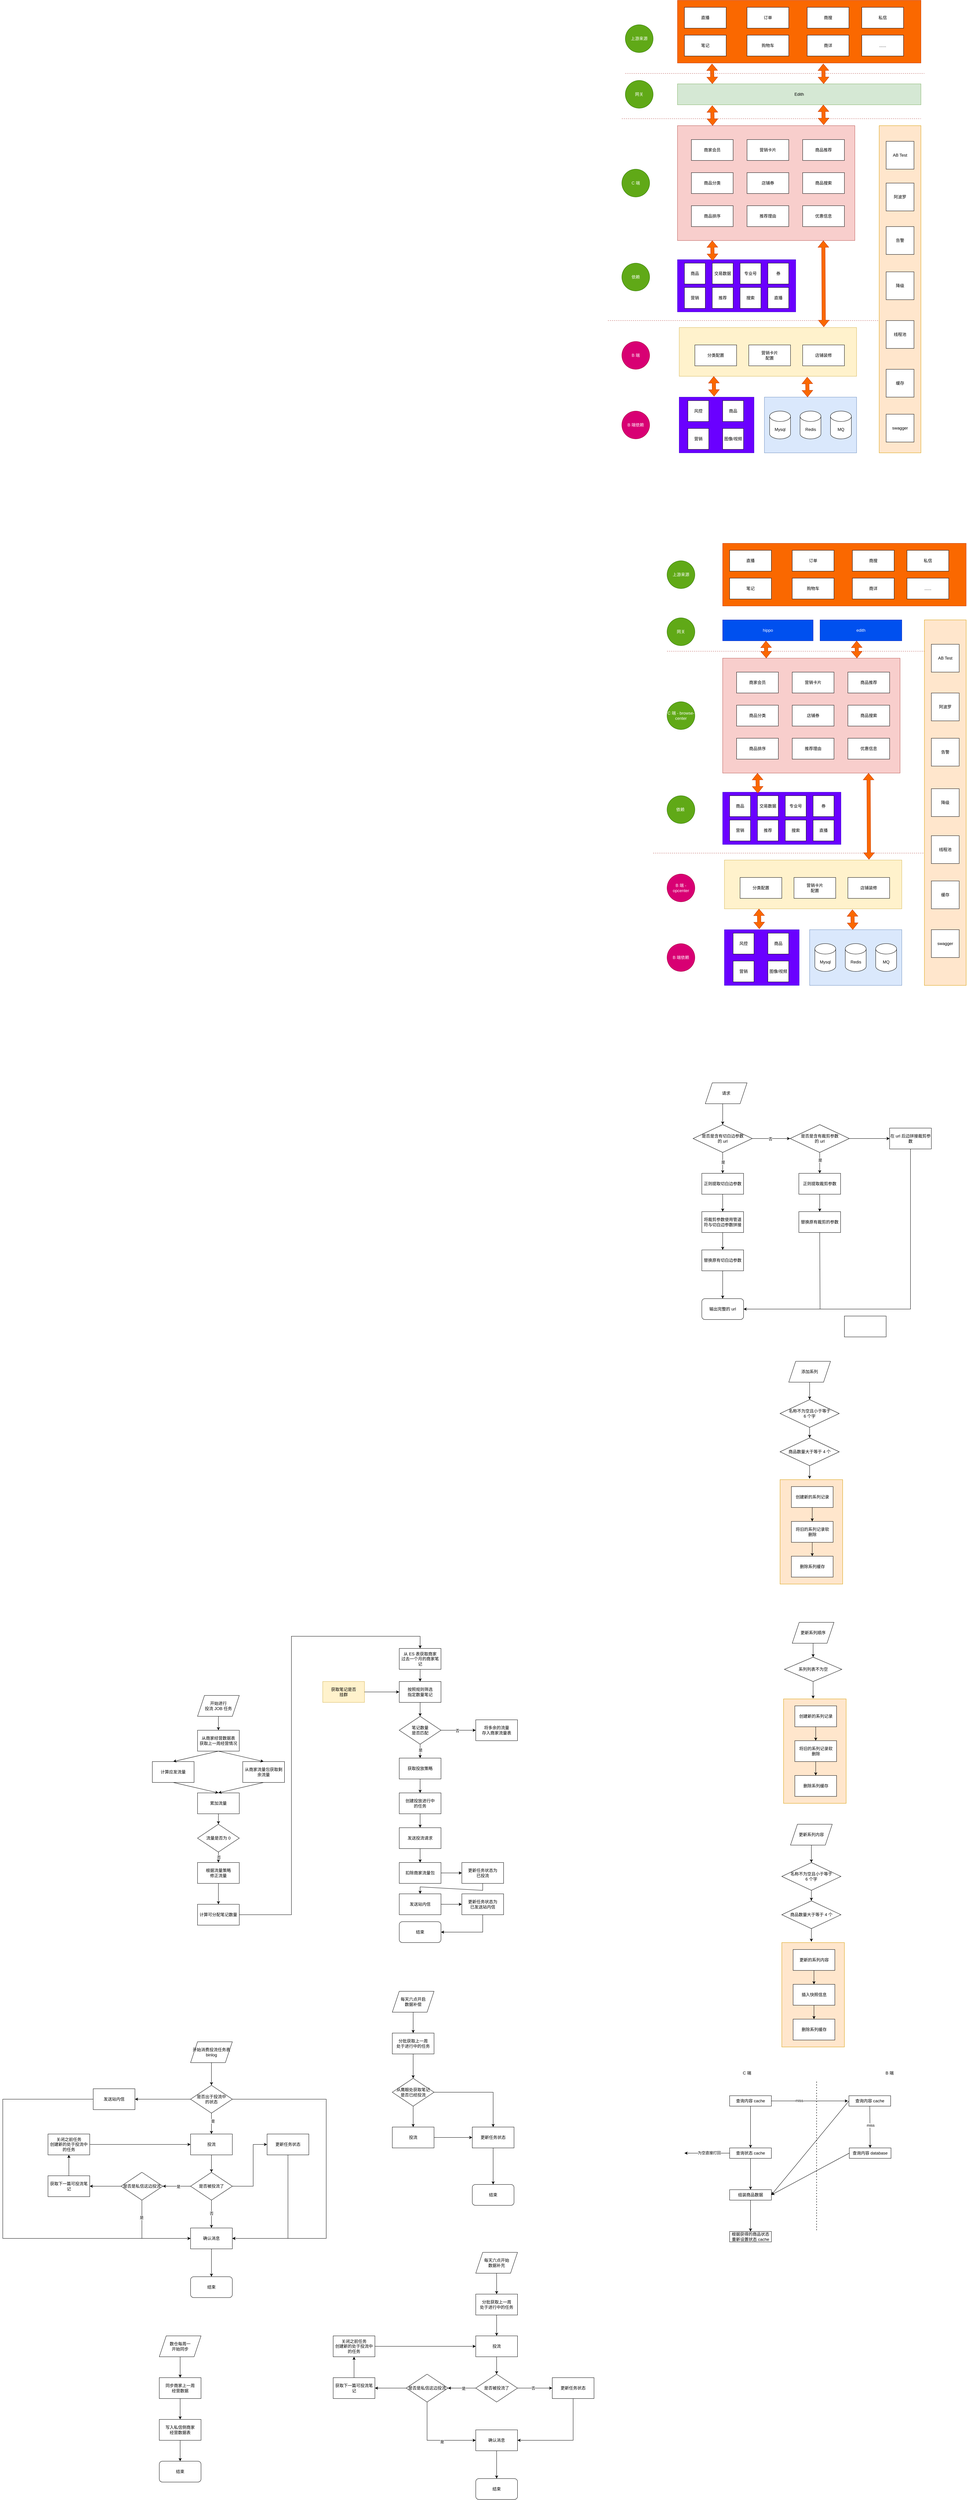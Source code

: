 <mxfile version="21.6.8" type="github">
  <diagram name="第 1 页" id="KF9SUjRQJI7qS7tztOT2">
    <mxGraphModel dx="4530" dy="2139" grid="1" gridSize="10" guides="1" tooltips="1" connect="1" arrows="1" fold="1" page="1" pageScale="1" pageWidth="827" pageHeight="1169" math="0" shadow="0">
      <root>
        <mxCell id="0" />
        <mxCell id="1" parent="0" />
        <mxCell id="WLMdriVSJ4nh5hWYmPJN-16" value="" style="verticalLabelPosition=bottom;verticalAlign=top;html=1;shape=mxgraph.basic.rect;fillColor2=none;strokeWidth=1;size=20;indent=5;fillColor=#ffe6cc;strokeColor=#d79b00;" parent="1" vertex="1">
          <mxGeometry x="215" y="4230" width="180" height="300" as="geometry" />
        </mxCell>
        <mxCell id="QzKP2OJc3lDLzWgft3z5-1" value="Edith" style="rounded=0;whiteSpace=wrap;html=1;fillColor=#d5e8d4;strokeColor=#82b366;" parent="1" vertex="1">
          <mxGeometry x="-80" y="220" width="700" height="60" as="geometry" />
        </mxCell>
        <mxCell id="QzKP2OJc3lDLzWgft3z5-3" value="" style="rounded=0;whiteSpace=wrap;html=1;fillColor=#f8cecc;strokeColor=#b85450;" parent="1" vertex="1">
          <mxGeometry x="-80" y="340" width="510" height="330" as="geometry" />
        </mxCell>
        <mxCell id="QzKP2OJc3lDLzWgft3z5-4" value="商家会员" style="rounded=0;whiteSpace=wrap;html=1;" parent="1" vertex="1">
          <mxGeometry x="-40" y="380" width="120" height="60" as="geometry" />
        </mxCell>
        <mxCell id="QzKP2OJc3lDLzWgft3z5-5" value="营销卡片" style="rounded=0;whiteSpace=wrap;html=1;" parent="1" vertex="1">
          <mxGeometry x="120" y="380" width="120" height="60" as="geometry" />
        </mxCell>
        <mxCell id="QzKP2OJc3lDLzWgft3z5-6" value="商品分类" style="rounded=0;whiteSpace=wrap;html=1;" parent="1" vertex="1">
          <mxGeometry x="-40" y="475" width="120" height="60" as="geometry" />
        </mxCell>
        <mxCell id="QzKP2OJc3lDLzWgft3z5-7" value="商品搜索" style="rounded=0;whiteSpace=wrap;html=1;" parent="1" vertex="1">
          <mxGeometry x="280" y="475" width="120" height="60" as="geometry" />
        </mxCell>
        <mxCell id="QzKP2OJc3lDLzWgft3z5-8" value="店铺券" style="rounded=0;whiteSpace=wrap;html=1;" parent="1" vertex="1">
          <mxGeometry x="120" y="475" width="120" height="60" as="geometry" />
        </mxCell>
        <mxCell id="QzKP2OJc3lDLzWgft3z5-9" value="商品推荐" style="rounded=0;whiteSpace=wrap;html=1;" parent="1" vertex="1">
          <mxGeometry x="280" y="380" width="120" height="60" as="geometry" />
        </mxCell>
        <mxCell id="QzKP2OJc3lDLzWgft3z5-10" value="推荐理由" style="rounded=0;whiteSpace=wrap;html=1;" parent="1" vertex="1">
          <mxGeometry x="120" y="570" width="120" height="60" as="geometry" />
        </mxCell>
        <mxCell id="QzKP2OJc3lDLzWgft3z5-11" value="商品排序" style="rounded=0;whiteSpace=wrap;html=1;" parent="1" vertex="1">
          <mxGeometry x="-40" y="570" width="120" height="60" as="geometry" />
        </mxCell>
        <mxCell id="QzKP2OJc3lDLzWgft3z5-13" value="" style="endArrow=none;dashed=1;html=1;rounded=0;fillColor=#f8cecc;strokeColor=#b85450;" parent="1" edge="1">
          <mxGeometry width="50" height="50" relative="1" as="geometry">
            <mxPoint x="-240" y="320" as="sourcePoint" />
            <mxPoint x="620" y="320" as="targetPoint" />
          </mxGeometry>
        </mxCell>
        <mxCell id="QzKP2OJc3lDLzWgft3z5-15" value="" style="endArrow=none;dashed=1;html=1;rounded=0;fillColor=#f8cecc;strokeColor=#b85450;" parent="1" edge="1">
          <mxGeometry width="50" height="50" relative="1" as="geometry">
            <mxPoint x="-280" y="900" as="sourcePoint" />
            <mxPoint x="570" y="900" as="targetPoint" />
          </mxGeometry>
        </mxCell>
        <mxCell id="QzKP2OJc3lDLzWgft3z5-16" value="" style="rounded=0;whiteSpace=wrap;html=1;fillColor=#fff2cc;strokeColor=#d6b656;" parent="1" vertex="1">
          <mxGeometry x="-75" y="920" width="510" height="140" as="geometry" />
        </mxCell>
        <mxCell id="QzKP2OJc3lDLzWgft3z5-17" value="分类配置" style="rounded=0;whiteSpace=wrap;html=1;" parent="1" vertex="1">
          <mxGeometry x="-30" y="970" width="120" height="60" as="geometry" />
        </mxCell>
        <mxCell id="QzKP2OJc3lDLzWgft3z5-18" value="营销卡片&lt;br&gt;配置" style="rounded=0;whiteSpace=wrap;html=1;" parent="1" vertex="1">
          <mxGeometry x="125" y="970" width="120" height="60" as="geometry" />
        </mxCell>
        <mxCell id="QzKP2OJc3lDLzWgft3z5-19" value="店铺装修" style="rounded=0;whiteSpace=wrap;html=1;" parent="1" vertex="1">
          <mxGeometry x="280" y="970" width="120" height="60" as="geometry" />
        </mxCell>
        <mxCell id="QzKP2OJc3lDLzWgft3z5-20" value="C 端" style="ellipse;whiteSpace=wrap;html=1;aspect=fixed;fillColor=#60a917;strokeColor=#2D7600;fontColor=#ffffff;" parent="1" vertex="1">
          <mxGeometry x="-240" y="465" width="80" height="80" as="geometry" />
        </mxCell>
        <mxCell id="QzKP2OJc3lDLzWgft3z5-21" value="B 端" style="ellipse;whiteSpace=wrap;html=1;aspect=fixed;fillColor=#d80073;fontColor=#ffffff;strokeColor=#A50040;" parent="1" vertex="1">
          <mxGeometry x="-240" y="960" width="80" height="80" as="geometry" />
        </mxCell>
        <mxCell id="QzKP2OJc3lDLzWgft3z5-22" value="" style="rounded=0;whiteSpace=wrap;html=1;fillColor=#dae8fc;strokeColor=#6c8ebf;" parent="1" vertex="1">
          <mxGeometry x="170" y="1120" width="265" height="160" as="geometry" />
        </mxCell>
        <mxCell id="QzKP2OJc3lDLzWgft3z5-23" value="Mysql" style="shape=cylinder3;whiteSpace=wrap;html=1;boundedLbl=1;backgroundOutline=1;size=15;" parent="1" vertex="1">
          <mxGeometry x="185" y="1160" width="60" height="80" as="geometry" />
        </mxCell>
        <mxCell id="QzKP2OJc3lDLzWgft3z5-24" value="Redis" style="shape=cylinder3;whiteSpace=wrap;html=1;boundedLbl=1;backgroundOutline=1;size=15;" parent="1" vertex="1">
          <mxGeometry x="272.5" y="1160" width="60" height="80" as="geometry" />
        </mxCell>
        <mxCell id="QzKP2OJc3lDLzWgft3z5-25" value="MQ" style="shape=cylinder3;whiteSpace=wrap;html=1;boundedLbl=1;backgroundOutline=1;size=15;" parent="1" vertex="1">
          <mxGeometry x="360" y="1160" width="60" height="80" as="geometry" />
        </mxCell>
        <mxCell id="QzKP2OJc3lDLzWgft3z5-26" value="" style="rounded=0;whiteSpace=wrap;html=1;fillColor=#ffe6cc;strokeColor=#d79b00;" parent="1" vertex="1">
          <mxGeometry x="500" y="340" width="120" height="940" as="geometry" />
        </mxCell>
        <mxCell id="QzKP2OJc3lDLzWgft3z5-27" value="AB Test" style="whiteSpace=wrap;html=1;aspect=fixed;" parent="1" vertex="1">
          <mxGeometry x="520" y="385" width="80" height="80" as="geometry" />
        </mxCell>
        <mxCell id="QzKP2OJc3lDLzWgft3z5-28" value="阿波罗" style="whiteSpace=wrap;html=1;aspect=fixed;" parent="1" vertex="1">
          <mxGeometry x="520" y="505" width="80" height="80" as="geometry" />
        </mxCell>
        <mxCell id="QzKP2OJc3lDLzWgft3z5-29" value="告警" style="whiteSpace=wrap;html=1;aspect=fixed;" parent="1" vertex="1">
          <mxGeometry x="520" y="630" width="80" height="80" as="geometry" />
        </mxCell>
        <mxCell id="QzKP2OJc3lDLzWgft3z5-30" value="降级" style="whiteSpace=wrap;html=1;aspect=fixed;" parent="1" vertex="1">
          <mxGeometry x="520" y="760" width="80" height="80" as="geometry" />
        </mxCell>
        <mxCell id="QzKP2OJc3lDLzWgft3z5-31" value="线程池" style="whiteSpace=wrap;html=1;aspect=fixed;" parent="1" vertex="1">
          <mxGeometry x="520" y="900" width="80" height="80" as="geometry" />
        </mxCell>
        <mxCell id="QzKP2OJc3lDLzWgft3z5-33" value="" style="shape=flexArrow;endArrow=classic;startArrow=classic;html=1;rounded=0;exitX=0.815;exitY=-0.011;exitDx=0;exitDy=0;exitPerimeter=0;fillColor=#fa6800;strokeColor=#C73500;" parent="1" source="QzKP2OJc3lDLzWgft3z5-16" edge="1">
          <mxGeometry width="100" height="100" relative="1" as="geometry">
            <mxPoint x="340.41" y="728" as="sourcePoint" />
            <mxPoint x="339.41" y="670" as="targetPoint" />
          </mxGeometry>
        </mxCell>
        <mxCell id="QzKP2OJc3lDLzWgft3z5-34" value="" style="shape=flexArrow;endArrow=classic;startArrow=classic;html=1;rounded=0;exitX=0.206;exitY=-0.03;exitDx=0;exitDy=0;exitPerimeter=0;fillColor=#fa6800;strokeColor=#C73500;" parent="1" edge="1">
          <mxGeometry width="100" height="100" relative="1" as="geometry">
            <mxPoint x="21" y="340" as="sourcePoint" />
            <mxPoint x="20" y="282" as="targetPoint" />
          </mxGeometry>
        </mxCell>
        <mxCell id="QzKP2OJc3lDLzWgft3z5-36" value="" style="shape=flexArrow;endArrow=classic;startArrow=classic;html=1;rounded=0;exitX=0.206;exitY=-0.03;exitDx=0;exitDy=0;exitPerimeter=0;fillColor=#fa6800;strokeColor=#C73500;" parent="1" edge="1">
          <mxGeometry width="100" height="100" relative="1" as="geometry">
            <mxPoint x="340.41" y="338" as="sourcePoint" />
            <mxPoint x="339.41" y="280" as="targetPoint" />
          </mxGeometry>
        </mxCell>
        <mxCell id="QzKP2OJc3lDLzWgft3z5-38" value="" style="shape=flexArrow;endArrow=classic;startArrow=classic;html=1;rounded=0;exitX=0.206;exitY=-0.03;exitDx=0;exitDy=0;exitPerimeter=0;fillColor=#fa6800;strokeColor=#C73500;" parent="1" edge="1">
          <mxGeometry width="100" height="100" relative="1" as="geometry">
            <mxPoint x="294" y="1120" as="sourcePoint" />
            <mxPoint x="293" y="1062" as="targetPoint" />
          </mxGeometry>
        </mxCell>
        <mxCell id="QzKP2OJc3lDLzWgft3z5-39" value="" style="rounded=0;whiteSpace=wrap;html=1;fillColor=#fa6800;fontColor=#000000;strokeColor=#C73500;" parent="1" vertex="1">
          <mxGeometry x="-80" y="-20" width="700" height="180" as="geometry" />
        </mxCell>
        <mxCell id="QzKP2OJc3lDLzWgft3z5-40" value="笔记" style="rounded=0;whiteSpace=wrap;html=1;" parent="1" vertex="1">
          <mxGeometry x="-60" y="80" width="120" height="60" as="geometry" />
        </mxCell>
        <mxCell id="QzKP2OJc3lDLzWgft3z5-41" value="购物车" style="rounded=0;whiteSpace=wrap;html=1;" parent="1" vertex="1">
          <mxGeometry x="120" y="80" width="120" height="60" as="geometry" />
        </mxCell>
        <mxCell id="QzKP2OJc3lDLzWgft3z5-42" value="商详" style="rounded=0;whiteSpace=wrap;html=1;" parent="1" vertex="1">
          <mxGeometry x="293" y="80" width="120" height="60" as="geometry" />
        </mxCell>
        <mxCell id="QzKP2OJc3lDLzWgft3z5-43" value="私信" style="rounded=0;whiteSpace=wrap;html=1;" parent="1" vertex="1">
          <mxGeometry x="450" width="120" height="60" as="geometry" />
        </mxCell>
        <mxCell id="QzKP2OJc3lDLzWgft3z5-44" value="直播" style="rounded=0;whiteSpace=wrap;html=1;" parent="1" vertex="1">
          <mxGeometry x="-60" width="120" height="60" as="geometry" />
        </mxCell>
        <mxCell id="QzKP2OJc3lDLzWgft3z5-45" value="订单" style="rounded=0;whiteSpace=wrap;html=1;" parent="1" vertex="1">
          <mxGeometry x="120" width="120" height="60" as="geometry" />
        </mxCell>
        <mxCell id="QzKP2OJc3lDLzWgft3z5-46" value="商搜" style="rounded=0;whiteSpace=wrap;html=1;" parent="1" vertex="1">
          <mxGeometry x="293" width="120" height="60" as="geometry" />
        </mxCell>
        <mxCell id="QzKP2OJc3lDLzWgft3z5-47" value="......" style="rounded=0;whiteSpace=wrap;html=1;" parent="1" vertex="1">
          <mxGeometry x="450" y="80" width="120" height="60" as="geometry" />
        </mxCell>
        <mxCell id="QzKP2OJc3lDLzWgft3z5-48" value="" style="shape=flexArrow;endArrow=classic;startArrow=classic;html=1;rounded=0;exitX=0.206;exitY=-0.03;exitDx=0;exitDy=0;exitPerimeter=0;fillColor=#fa6800;strokeColor=#C73500;" parent="1" edge="1">
          <mxGeometry width="100" height="100" relative="1" as="geometry">
            <mxPoint x="20.29" y="220" as="sourcePoint" />
            <mxPoint x="19.29" y="162" as="targetPoint" />
          </mxGeometry>
        </mxCell>
        <mxCell id="QzKP2OJc3lDLzWgft3z5-49" value="" style="shape=flexArrow;endArrow=classic;startArrow=classic;html=1;rounded=0;exitX=0.206;exitY=-0.03;exitDx=0;exitDy=0;exitPerimeter=0;fillColor=#fa6800;strokeColor=#C73500;" parent="1" edge="1">
          <mxGeometry width="100" height="100" relative="1" as="geometry">
            <mxPoint x="340.29" y="220" as="sourcePoint" />
            <mxPoint x="339.29" y="162" as="targetPoint" />
          </mxGeometry>
        </mxCell>
        <mxCell id="QzKP2OJc3lDLzWgft3z5-50" value="" style="endArrow=none;dashed=1;html=1;rounded=0;fillColor=#f8cecc;strokeColor=#b85450;" parent="1" edge="1">
          <mxGeometry width="50" height="50" relative="1" as="geometry">
            <mxPoint x="-230" y="190" as="sourcePoint" />
            <mxPoint x="630" y="190" as="targetPoint" />
          </mxGeometry>
        </mxCell>
        <mxCell id="QzKP2OJc3lDLzWgft3z5-51" value="上游来源" style="ellipse;whiteSpace=wrap;html=1;aspect=fixed;fillColor=#60a917;strokeColor=#2D7600;fontColor=#ffffff;" parent="1" vertex="1">
          <mxGeometry x="-230" y="50" width="80" height="80" as="geometry" />
        </mxCell>
        <mxCell id="QzKP2OJc3lDLzWgft3z5-52" value="网关" style="ellipse;whiteSpace=wrap;html=1;aspect=fixed;fillColor=#60a917;strokeColor=#2D7600;fontColor=#ffffff;" parent="1" vertex="1">
          <mxGeometry x="-230" y="210" width="80" height="80" as="geometry" />
        </mxCell>
        <mxCell id="QzKP2OJc3lDLzWgft3z5-53" value="优惠信息" style="rounded=0;whiteSpace=wrap;html=1;" parent="1" vertex="1">
          <mxGeometry x="280" y="570" width="120" height="60" as="geometry" />
        </mxCell>
        <mxCell id="QzKP2OJc3lDLzWgft3z5-54" value="" style="rounded=0;whiteSpace=wrap;html=1;fillColor=#6a00ff;fontColor=#ffffff;strokeColor=#3700CC;" parent="1" vertex="1">
          <mxGeometry x="-80" y="725" width="340" height="150" as="geometry" />
        </mxCell>
        <mxCell id="QzKP2OJc3lDLzWgft3z5-55" value="商品" style="rounded=0;whiteSpace=wrap;html=1;" parent="1" vertex="1">
          <mxGeometry x="-60" y="735" width="60" height="60" as="geometry" />
        </mxCell>
        <mxCell id="QzKP2OJc3lDLzWgft3z5-56" value="交易数据" style="rounded=0;whiteSpace=wrap;html=1;" parent="1" vertex="1">
          <mxGeometry x="20" y="735" width="60" height="60" as="geometry" />
        </mxCell>
        <mxCell id="QzKP2OJc3lDLzWgft3z5-57" value="营销" style="rounded=0;whiteSpace=wrap;html=1;" parent="1" vertex="1">
          <mxGeometry x="-60" y="805" width="60" height="60" as="geometry" />
        </mxCell>
        <mxCell id="QzKP2OJc3lDLzWgft3z5-58" value="券" style="rounded=0;whiteSpace=wrap;html=1;" parent="1" vertex="1">
          <mxGeometry x="180" y="735" width="60" height="60" as="geometry" />
        </mxCell>
        <mxCell id="QzKP2OJc3lDLzWgft3z5-59" value="专业号" style="rounded=0;whiteSpace=wrap;html=1;" parent="1" vertex="1">
          <mxGeometry x="100" y="735" width="60" height="60" as="geometry" />
        </mxCell>
        <mxCell id="QzKP2OJc3lDLzWgft3z5-60" value="推荐" style="rounded=0;whiteSpace=wrap;html=1;" parent="1" vertex="1">
          <mxGeometry x="20" y="805" width="60" height="60" as="geometry" />
        </mxCell>
        <mxCell id="QzKP2OJc3lDLzWgft3z5-61" value="搜索" style="rounded=0;whiteSpace=wrap;html=1;" parent="1" vertex="1">
          <mxGeometry x="100" y="805" width="60" height="60" as="geometry" />
        </mxCell>
        <mxCell id="QzKP2OJc3lDLzWgft3z5-62" value="直播" style="rounded=0;whiteSpace=wrap;html=1;" parent="1" vertex="1">
          <mxGeometry x="180" y="805" width="60" height="60" as="geometry" />
        </mxCell>
        <mxCell id="QzKP2OJc3lDLzWgft3z5-63" value="依赖" style="ellipse;whiteSpace=wrap;html=1;aspect=fixed;fillColor=#60a917;fontColor=#ffffff;strokeColor=#2D7600;" parent="1" vertex="1">
          <mxGeometry x="-240" y="735" width="80" height="80" as="geometry" />
        </mxCell>
        <mxCell id="QzKP2OJc3lDLzWgft3z5-64" value="" style="shape=flexArrow;endArrow=classic;startArrow=classic;html=1;rounded=0;exitX=0.206;exitY=-0.03;exitDx=0;exitDy=0;exitPerimeter=0;fillColor=#fa6800;strokeColor=#C73500;" parent="1" edge="1">
          <mxGeometry width="100" height="100" relative="1" as="geometry">
            <mxPoint x="21" y="728" as="sourcePoint" />
            <mxPoint x="20" y="670" as="targetPoint" />
          </mxGeometry>
        </mxCell>
        <mxCell id="QzKP2OJc3lDLzWgft3z5-65" value="" style="rounded=0;whiteSpace=wrap;html=1;fillColor=#6a00ff;fontColor=#ffffff;strokeColor=#3700CC;" parent="1" vertex="1">
          <mxGeometry x="-75" y="1120" width="215" height="160" as="geometry" />
        </mxCell>
        <mxCell id="QzKP2OJc3lDLzWgft3z5-66" value="风控" style="rounded=0;whiteSpace=wrap;html=1;" parent="1" vertex="1">
          <mxGeometry x="-50" y="1130" width="60" height="60" as="geometry" />
        </mxCell>
        <mxCell id="QzKP2OJc3lDLzWgft3z5-67" value="商品" style="rounded=0;whiteSpace=wrap;html=1;" parent="1" vertex="1">
          <mxGeometry x="50" y="1130" width="60" height="60" as="geometry" />
        </mxCell>
        <mxCell id="QzKP2OJc3lDLzWgft3z5-68" value="营销" style="rounded=0;whiteSpace=wrap;html=1;" parent="1" vertex="1">
          <mxGeometry x="-50" y="1210" width="60" height="60" as="geometry" />
        </mxCell>
        <mxCell id="QzKP2OJc3lDLzWgft3z5-69" value="图像/视频" style="rounded=0;whiteSpace=wrap;html=1;" parent="1" vertex="1">
          <mxGeometry x="50" y="1210" width="60" height="60" as="geometry" />
        </mxCell>
        <mxCell id="QzKP2OJc3lDLzWgft3z5-70" value="" style="shape=flexArrow;endArrow=classic;startArrow=classic;html=1;rounded=0;exitX=0.206;exitY=-0.03;exitDx=0;exitDy=0;exitPerimeter=0;fillColor=#fa6800;strokeColor=#C73500;" parent="1" edge="1">
          <mxGeometry width="100" height="100" relative="1" as="geometry">
            <mxPoint x="25.29" y="1118" as="sourcePoint" />
            <mxPoint x="24.29" y="1060" as="targetPoint" />
          </mxGeometry>
        </mxCell>
        <mxCell id="QzKP2OJc3lDLzWgft3z5-71" value="B 端依赖" style="ellipse;whiteSpace=wrap;html=1;aspect=fixed;fillColor=#d80073;fontColor=#ffffff;strokeColor=#A50040;" parent="1" vertex="1">
          <mxGeometry x="-240" y="1160" width="80" height="80" as="geometry" />
        </mxCell>
        <mxCell id="QzKP2OJc3lDLzWgft3z5-72" value="缓存" style="whiteSpace=wrap;html=1;aspect=fixed;" parent="1" vertex="1">
          <mxGeometry x="520" y="1040" width="80" height="80" as="geometry" />
        </mxCell>
        <mxCell id="QzKP2OJc3lDLzWgft3z5-73" value="swagger" style="whiteSpace=wrap;html=1;aspect=fixed;" parent="1" vertex="1">
          <mxGeometry x="520" y="1169" width="80" height="80" as="geometry" />
        </mxCell>
        <mxCell id="QzKP2OJc3lDLzWgft3z5-75" value="" style="rounded=0;whiteSpace=wrap;html=1;fillColor=#fa6800;fontColor=#000000;strokeColor=#C73500;" parent="1" vertex="1">
          <mxGeometry x="50" y="1540" width="700" height="180" as="geometry" />
        </mxCell>
        <mxCell id="QzKP2OJc3lDLzWgft3z5-76" value="笔记" style="rounded=0;whiteSpace=wrap;html=1;" parent="1" vertex="1">
          <mxGeometry x="70" y="1640" width="120" height="60" as="geometry" />
        </mxCell>
        <mxCell id="QzKP2OJc3lDLzWgft3z5-77" value="购物车" style="rounded=0;whiteSpace=wrap;html=1;" parent="1" vertex="1">
          <mxGeometry x="250" y="1640" width="120" height="60" as="geometry" />
        </mxCell>
        <mxCell id="QzKP2OJc3lDLzWgft3z5-78" value="商详" style="rounded=0;whiteSpace=wrap;html=1;" parent="1" vertex="1">
          <mxGeometry x="423" y="1640" width="120" height="60" as="geometry" />
        </mxCell>
        <mxCell id="QzKP2OJc3lDLzWgft3z5-79" value="私信" style="rounded=0;whiteSpace=wrap;html=1;" parent="1" vertex="1">
          <mxGeometry x="580" y="1560" width="120" height="60" as="geometry" />
        </mxCell>
        <mxCell id="QzKP2OJc3lDLzWgft3z5-80" value="直播" style="rounded=0;whiteSpace=wrap;html=1;" parent="1" vertex="1">
          <mxGeometry x="70" y="1560" width="120" height="60" as="geometry" />
        </mxCell>
        <mxCell id="QzKP2OJc3lDLzWgft3z5-81" value="订单" style="rounded=0;whiteSpace=wrap;html=1;" parent="1" vertex="1">
          <mxGeometry x="250" y="1560" width="120" height="60" as="geometry" />
        </mxCell>
        <mxCell id="QzKP2OJc3lDLzWgft3z5-82" value="商搜" style="rounded=0;whiteSpace=wrap;html=1;" parent="1" vertex="1">
          <mxGeometry x="423" y="1560" width="120" height="60" as="geometry" />
        </mxCell>
        <mxCell id="QzKP2OJc3lDLzWgft3z5-83" value="......" style="rounded=0;whiteSpace=wrap;html=1;" parent="1" vertex="1">
          <mxGeometry x="580" y="1640" width="120" height="60" as="geometry" />
        </mxCell>
        <mxCell id="QzKP2OJc3lDLzWgft3z5-84" value="hippo" style="rounded=0;whiteSpace=wrap;html=1;fillColor=#0050ef;fontColor=#ffffff;strokeColor=#001DBC;" parent="1" vertex="1">
          <mxGeometry x="50" y="1760" width="260" height="60" as="geometry" />
        </mxCell>
        <mxCell id="QzKP2OJc3lDLzWgft3z5-86" value="edith" style="rounded=0;whiteSpace=wrap;html=1;fillColor=#0050ef;fontColor=#ffffff;strokeColor=#001DBC;" parent="1" vertex="1">
          <mxGeometry x="330" y="1760" width="235" height="60" as="geometry" />
        </mxCell>
        <mxCell id="QzKP2OJc3lDLzWgft3z5-87" value="" style="rounded=0;whiteSpace=wrap;html=1;fillColor=#f8cecc;strokeColor=#b85450;" parent="1" vertex="1">
          <mxGeometry x="50" y="1870" width="510" height="330" as="geometry" />
        </mxCell>
        <mxCell id="QzKP2OJc3lDLzWgft3z5-88" value="商家会员" style="rounded=0;whiteSpace=wrap;html=1;" parent="1" vertex="1">
          <mxGeometry x="90" y="1910" width="120" height="60" as="geometry" />
        </mxCell>
        <mxCell id="QzKP2OJc3lDLzWgft3z5-89" value="营销卡片" style="rounded=0;whiteSpace=wrap;html=1;" parent="1" vertex="1">
          <mxGeometry x="250" y="1910" width="120" height="60" as="geometry" />
        </mxCell>
        <mxCell id="QzKP2OJc3lDLzWgft3z5-90" value="商品分类" style="rounded=0;whiteSpace=wrap;html=1;" parent="1" vertex="1">
          <mxGeometry x="90" y="2005" width="120" height="60" as="geometry" />
        </mxCell>
        <mxCell id="QzKP2OJc3lDLzWgft3z5-91" value="商品搜索" style="rounded=0;whiteSpace=wrap;html=1;" parent="1" vertex="1">
          <mxGeometry x="410" y="2005" width="120" height="60" as="geometry" />
        </mxCell>
        <mxCell id="QzKP2OJc3lDLzWgft3z5-92" value="店铺券" style="rounded=0;whiteSpace=wrap;html=1;" parent="1" vertex="1">
          <mxGeometry x="250" y="2005" width="120" height="60" as="geometry" />
        </mxCell>
        <mxCell id="QzKP2OJc3lDLzWgft3z5-93" value="商品推荐" style="rounded=0;whiteSpace=wrap;html=1;" parent="1" vertex="1">
          <mxGeometry x="410" y="1910" width="120" height="60" as="geometry" />
        </mxCell>
        <mxCell id="QzKP2OJc3lDLzWgft3z5-94" value="推荐理由" style="rounded=0;whiteSpace=wrap;html=1;" parent="1" vertex="1">
          <mxGeometry x="250" y="2100" width="120" height="60" as="geometry" />
        </mxCell>
        <mxCell id="QzKP2OJc3lDLzWgft3z5-95" value="商品排序" style="rounded=0;whiteSpace=wrap;html=1;" parent="1" vertex="1">
          <mxGeometry x="90" y="2100" width="120" height="60" as="geometry" />
        </mxCell>
        <mxCell id="QzKP2OJc3lDLzWgft3z5-96" value="" style="endArrow=none;dashed=1;html=1;rounded=0;fillColor=#f8cecc;strokeColor=#b85450;" parent="1" edge="1">
          <mxGeometry width="50" height="50" relative="1" as="geometry">
            <mxPoint x="-110" y="1850" as="sourcePoint" />
            <mxPoint x="750" y="1850" as="targetPoint" />
          </mxGeometry>
        </mxCell>
        <mxCell id="QzKP2OJc3lDLzWgft3z5-97" value="" style="endArrow=none;dashed=1;html=1;rounded=0;fillColor=#f8cecc;strokeColor=#b85450;" parent="1" edge="1">
          <mxGeometry width="50" height="50" relative="1" as="geometry">
            <mxPoint x="-150" y="2430" as="sourcePoint" />
            <mxPoint x="700" y="2430" as="targetPoint" />
          </mxGeometry>
        </mxCell>
        <mxCell id="QzKP2OJc3lDLzWgft3z5-98" value="" style="rounded=0;whiteSpace=wrap;html=1;fillColor=#fff2cc;strokeColor=#d6b656;" parent="1" vertex="1">
          <mxGeometry x="55" y="2450" width="510" height="140" as="geometry" />
        </mxCell>
        <mxCell id="QzKP2OJc3lDLzWgft3z5-99" value="分类配置" style="rounded=0;whiteSpace=wrap;html=1;" parent="1" vertex="1">
          <mxGeometry x="100" y="2500" width="120" height="60" as="geometry" />
        </mxCell>
        <mxCell id="QzKP2OJc3lDLzWgft3z5-100" value="营销卡片&lt;br&gt;配置" style="rounded=0;whiteSpace=wrap;html=1;" parent="1" vertex="1">
          <mxGeometry x="255" y="2500" width="120" height="60" as="geometry" />
        </mxCell>
        <mxCell id="QzKP2OJc3lDLzWgft3z5-101" value="店铺装修" style="rounded=0;whiteSpace=wrap;html=1;" parent="1" vertex="1">
          <mxGeometry x="410" y="2500" width="120" height="60" as="geometry" />
        </mxCell>
        <mxCell id="QzKP2OJc3lDLzWgft3z5-102" value="C 端 - browse-center" style="ellipse;whiteSpace=wrap;html=1;aspect=fixed;fillColor=#60a917;strokeColor=#2D7600;fontColor=#ffffff;" parent="1" vertex="1">
          <mxGeometry x="-110" y="1995" width="80" height="80" as="geometry" />
        </mxCell>
        <mxCell id="QzKP2OJc3lDLzWgft3z5-103" value="B 端 - opcenter" style="ellipse;whiteSpace=wrap;html=1;aspect=fixed;fillColor=#d80073;fontColor=#ffffff;strokeColor=#A50040;" parent="1" vertex="1">
          <mxGeometry x="-110" y="2490" width="80" height="80" as="geometry" />
        </mxCell>
        <mxCell id="QzKP2OJc3lDLzWgft3z5-104" value="" style="rounded=0;whiteSpace=wrap;html=1;fillColor=#dae8fc;strokeColor=#6c8ebf;" parent="1" vertex="1">
          <mxGeometry x="300" y="2650" width="265" height="160" as="geometry" />
        </mxCell>
        <mxCell id="QzKP2OJc3lDLzWgft3z5-105" value="Mysql" style="shape=cylinder3;whiteSpace=wrap;html=1;boundedLbl=1;backgroundOutline=1;size=15;" parent="1" vertex="1">
          <mxGeometry x="315" y="2690" width="60" height="80" as="geometry" />
        </mxCell>
        <mxCell id="QzKP2OJc3lDLzWgft3z5-106" value="Redis" style="shape=cylinder3;whiteSpace=wrap;html=1;boundedLbl=1;backgroundOutline=1;size=15;" parent="1" vertex="1">
          <mxGeometry x="402.5" y="2690" width="60" height="80" as="geometry" />
        </mxCell>
        <mxCell id="QzKP2OJc3lDLzWgft3z5-107" value="MQ" style="shape=cylinder3;whiteSpace=wrap;html=1;boundedLbl=1;backgroundOutline=1;size=15;" parent="1" vertex="1">
          <mxGeometry x="490" y="2690" width="60" height="80" as="geometry" />
        </mxCell>
        <mxCell id="QzKP2OJc3lDLzWgft3z5-108" value="" style="rounded=0;whiteSpace=wrap;html=1;fillColor=#ffe6cc;strokeColor=#d79b00;" parent="1" vertex="1">
          <mxGeometry x="630" y="1760" width="120" height="1050" as="geometry" />
        </mxCell>
        <mxCell id="QzKP2OJc3lDLzWgft3z5-109" value="AB Test" style="whiteSpace=wrap;html=1;aspect=fixed;" parent="1" vertex="1">
          <mxGeometry x="650" y="1830" width="80" height="80" as="geometry" />
        </mxCell>
        <mxCell id="QzKP2OJc3lDLzWgft3z5-110" value="阿波罗" style="whiteSpace=wrap;html=1;aspect=fixed;" parent="1" vertex="1">
          <mxGeometry x="650" y="1970" width="80" height="80" as="geometry" />
        </mxCell>
        <mxCell id="QzKP2OJc3lDLzWgft3z5-111" value="告警" style="whiteSpace=wrap;html=1;aspect=fixed;" parent="1" vertex="1">
          <mxGeometry x="650" y="2100" width="80" height="80" as="geometry" />
        </mxCell>
        <mxCell id="QzKP2OJc3lDLzWgft3z5-112" value="降级" style="whiteSpace=wrap;html=1;aspect=fixed;" parent="1" vertex="1">
          <mxGeometry x="650" y="2245" width="80" height="80" as="geometry" />
        </mxCell>
        <mxCell id="QzKP2OJc3lDLzWgft3z5-113" value="线程池" style="whiteSpace=wrap;html=1;aspect=fixed;" parent="1" vertex="1">
          <mxGeometry x="650" y="2380" width="80" height="80" as="geometry" />
        </mxCell>
        <mxCell id="QzKP2OJc3lDLzWgft3z5-114" value="" style="shape=flexArrow;endArrow=classic;startArrow=classic;html=1;rounded=0;exitX=0.815;exitY=-0.011;exitDx=0;exitDy=0;exitPerimeter=0;fillColor=#fa6800;strokeColor=#C73500;" parent="1" source="QzKP2OJc3lDLzWgft3z5-98" edge="1">
          <mxGeometry width="100" height="100" relative="1" as="geometry">
            <mxPoint x="470.41" y="2258" as="sourcePoint" />
            <mxPoint x="469.41" y="2200" as="targetPoint" />
          </mxGeometry>
        </mxCell>
        <mxCell id="QzKP2OJc3lDLzWgft3z5-115" value="" style="shape=flexArrow;endArrow=classic;startArrow=classic;html=1;rounded=0;exitX=0.206;exitY=-0.03;exitDx=0;exitDy=0;exitPerimeter=0;fillColor=#fa6800;strokeColor=#C73500;" parent="1" edge="1">
          <mxGeometry width="100" height="100" relative="1" as="geometry">
            <mxPoint x="424" y="2650" as="sourcePoint" />
            <mxPoint x="423" y="2592" as="targetPoint" />
          </mxGeometry>
        </mxCell>
        <mxCell id="QzKP2OJc3lDLzWgft3z5-116" value="优惠信息" style="rounded=0;whiteSpace=wrap;html=1;" parent="1" vertex="1">
          <mxGeometry x="410" y="2100" width="120" height="60" as="geometry" />
        </mxCell>
        <mxCell id="QzKP2OJc3lDLzWgft3z5-117" value="" style="rounded=0;whiteSpace=wrap;html=1;fillColor=#6a00ff;fontColor=#ffffff;strokeColor=#3700CC;" parent="1" vertex="1">
          <mxGeometry x="50" y="2255" width="340" height="150" as="geometry" />
        </mxCell>
        <mxCell id="QzKP2OJc3lDLzWgft3z5-118" value="商品" style="rounded=0;whiteSpace=wrap;html=1;" parent="1" vertex="1">
          <mxGeometry x="70" y="2265" width="60" height="60" as="geometry" />
        </mxCell>
        <mxCell id="QzKP2OJc3lDLzWgft3z5-119" value="交易数据" style="rounded=0;whiteSpace=wrap;html=1;" parent="1" vertex="1">
          <mxGeometry x="150" y="2265" width="60" height="60" as="geometry" />
        </mxCell>
        <mxCell id="QzKP2OJc3lDLzWgft3z5-120" value="营销" style="rounded=0;whiteSpace=wrap;html=1;" parent="1" vertex="1">
          <mxGeometry x="70" y="2335" width="60" height="60" as="geometry" />
        </mxCell>
        <mxCell id="QzKP2OJc3lDLzWgft3z5-121" value="券" style="rounded=0;whiteSpace=wrap;html=1;" parent="1" vertex="1">
          <mxGeometry x="310" y="2265" width="60" height="60" as="geometry" />
        </mxCell>
        <mxCell id="QzKP2OJc3lDLzWgft3z5-122" value="专业号" style="rounded=0;whiteSpace=wrap;html=1;" parent="1" vertex="1">
          <mxGeometry x="230" y="2265" width="60" height="60" as="geometry" />
        </mxCell>
        <mxCell id="QzKP2OJc3lDLzWgft3z5-123" value="推荐" style="rounded=0;whiteSpace=wrap;html=1;" parent="1" vertex="1">
          <mxGeometry x="150" y="2335" width="60" height="60" as="geometry" />
        </mxCell>
        <mxCell id="QzKP2OJc3lDLzWgft3z5-124" value="搜索" style="rounded=0;whiteSpace=wrap;html=1;" parent="1" vertex="1">
          <mxGeometry x="230" y="2335" width="60" height="60" as="geometry" />
        </mxCell>
        <mxCell id="QzKP2OJc3lDLzWgft3z5-125" value="直播" style="rounded=0;whiteSpace=wrap;html=1;" parent="1" vertex="1">
          <mxGeometry x="310" y="2335" width="60" height="60" as="geometry" />
        </mxCell>
        <mxCell id="QzKP2OJc3lDLzWgft3z5-126" value="依赖&amp;nbsp;" style="ellipse;whiteSpace=wrap;html=1;aspect=fixed;fillColor=#60a917;fontColor=#ffffff;strokeColor=#2D7600;" parent="1" vertex="1">
          <mxGeometry x="-110" y="2265" width="80" height="80" as="geometry" />
        </mxCell>
        <mxCell id="QzKP2OJc3lDLzWgft3z5-127" value="" style="shape=flexArrow;endArrow=classic;startArrow=classic;html=1;rounded=0;exitX=0.206;exitY=-0.03;exitDx=0;exitDy=0;exitPerimeter=0;fillColor=#fa6800;strokeColor=#C73500;" parent="1" edge="1">
          <mxGeometry width="100" height="100" relative="1" as="geometry">
            <mxPoint x="151" y="2258" as="sourcePoint" />
            <mxPoint x="150" y="2200" as="targetPoint" />
          </mxGeometry>
        </mxCell>
        <mxCell id="QzKP2OJc3lDLzWgft3z5-128" value="" style="rounded=0;whiteSpace=wrap;html=1;fillColor=#6a00ff;fontColor=#ffffff;strokeColor=#3700CC;" parent="1" vertex="1">
          <mxGeometry x="55" y="2650" width="215" height="160" as="geometry" />
        </mxCell>
        <mxCell id="QzKP2OJc3lDLzWgft3z5-129" value="风控" style="rounded=0;whiteSpace=wrap;html=1;" parent="1" vertex="1">
          <mxGeometry x="80" y="2660" width="60" height="60" as="geometry" />
        </mxCell>
        <mxCell id="QzKP2OJc3lDLzWgft3z5-130" value="商品" style="rounded=0;whiteSpace=wrap;html=1;" parent="1" vertex="1">
          <mxGeometry x="180" y="2660" width="60" height="60" as="geometry" />
        </mxCell>
        <mxCell id="QzKP2OJc3lDLzWgft3z5-131" value="营销" style="rounded=0;whiteSpace=wrap;html=1;" parent="1" vertex="1">
          <mxGeometry x="80" y="2740" width="60" height="60" as="geometry" />
        </mxCell>
        <mxCell id="QzKP2OJc3lDLzWgft3z5-132" value="图像/视频" style="rounded=0;whiteSpace=wrap;html=1;" parent="1" vertex="1">
          <mxGeometry x="180" y="2740" width="60" height="60" as="geometry" />
        </mxCell>
        <mxCell id="QzKP2OJc3lDLzWgft3z5-133" value="" style="shape=flexArrow;endArrow=classic;startArrow=classic;html=1;rounded=0;exitX=0.206;exitY=-0.03;exitDx=0;exitDy=0;exitPerimeter=0;fillColor=#fa6800;strokeColor=#C73500;" parent="1" edge="1">
          <mxGeometry width="100" height="100" relative="1" as="geometry">
            <mxPoint x="155.29" y="2648" as="sourcePoint" />
            <mxPoint x="154.29" y="2590" as="targetPoint" />
          </mxGeometry>
        </mxCell>
        <mxCell id="QzKP2OJc3lDLzWgft3z5-134" value="B 端依赖" style="ellipse;whiteSpace=wrap;html=1;aspect=fixed;fillColor=#d80073;fontColor=#ffffff;strokeColor=#A50040;" parent="1" vertex="1">
          <mxGeometry x="-110" y="2690" width="80" height="80" as="geometry" />
        </mxCell>
        <mxCell id="QzKP2OJc3lDLzWgft3z5-135" value="缓存" style="whiteSpace=wrap;html=1;aspect=fixed;" parent="1" vertex="1">
          <mxGeometry x="650" y="2510" width="80" height="80" as="geometry" />
        </mxCell>
        <mxCell id="QzKP2OJc3lDLzWgft3z5-136" value="swagger" style="whiteSpace=wrap;html=1;aspect=fixed;" parent="1" vertex="1">
          <mxGeometry x="650" y="2650" width="80" height="80" as="geometry" />
        </mxCell>
        <mxCell id="QzKP2OJc3lDLzWgft3z5-137" value="网关" style="ellipse;whiteSpace=wrap;html=1;aspect=fixed;fillColor=#60a917;strokeColor=#2D7600;fontColor=#ffffff;" parent="1" vertex="1">
          <mxGeometry x="-110" y="1754" width="80" height="80" as="geometry" />
        </mxCell>
        <mxCell id="QzKP2OJc3lDLzWgft3z5-138" value="上游来源" style="ellipse;whiteSpace=wrap;html=1;aspect=fixed;fillColor=#60a917;strokeColor=#2D7600;fontColor=#ffffff;" parent="1" vertex="1">
          <mxGeometry x="-110" y="1590" width="80" height="80" as="geometry" />
        </mxCell>
        <mxCell id="QzKP2OJc3lDLzWgft3z5-139" value="" style="shape=flexArrow;endArrow=classic;startArrow=classic;html=1;rounded=0;exitX=0.206;exitY=-0.03;exitDx=0;exitDy=0;exitPerimeter=0;fillColor=#fa6800;strokeColor=#C73500;" parent="1" edge="1">
          <mxGeometry width="100" height="100" relative="1" as="geometry">
            <mxPoint x="436" y="1870" as="sourcePoint" />
            <mxPoint x="435" y="1820" as="targetPoint" />
          </mxGeometry>
        </mxCell>
        <mxCell id="QzKP2OJc3lDLzWgft3z5-142" value="" style="shape=flexArrow;endArrow=classic;startArrow=classic;html=1;rounded=0;exitX=0.206;exitY=-0.03;exitDx=0;exitDy=0;exitPerimeter=0;fillColor=#fa6800;strokeColor=#C73500;" parent="1" edge="1">
          <mxGeometry width="100" height="100" relative="1" as="geometry">
            <mxPoint x="175.33" y="1870" as="sourcePoint" />
            <mxPoint x="174.33" y="1820" as="targetPoint" />
          </mxGeometry>
        </mxCell>
        <mxCell id="9Nh9H7n0LLgtKtWWh0Vl-2" value="请求" style="shape=parallelogram;perimeter=parallelogramPerimeter;whiteSpace=wrap;html=1;fixedSize=1;" parent="1" vertex="1">
          <mxGeometry y="3090" width="120" height="60" as="geometry" />
        </mxCell>
        <mxCell id="9Nh9H7n0LLgtKtWWh0Vl-3" value="是否是含有切白边参数&lt;br&gt;的 url" style="rhombus;whiteSpace=wrap;html=1;" parent="1" vertex="1">
          <mxGeometry x="-35" y="3210" width="170" height="80" as="geometry" />
        </mxCell>
        <mxCell id="9Nh9H7n0LLgtKtWWh0Vl-4" value="正则提取切白边参数" style="rounded=0;whiteSpace=wrap;html=1;" parent="1" vertex="1">
          <mxGeometry x="-10" y="3350" width="120" height="60" as="geometry" />
        </mxCell>
        <mxCell id="9Nh9H7n0LLgtKtWWh0Vl-5" value="将裁剪参数使用管道符与切白边参数拼接" style="rounded=0;whiteSpace=wrap;html=1;" parent="1" vertex="1">
          <mxGeometry x="-10" y="3460" width="120" height="60" as="geometry" />
        </mxCell>
        <mxCell id="9Nh9H7n0LLgtKtWWh0Vl-6" value="替换原有切白边参数" style="rounded=0;whiteSpace=wrap;html=1;" parent="1" vertex="1">
          <mxGeometry x="-10" y="3570" width="120" height="60" as="geometry" />
        </mxCell>
        <mxCell id="9Nh9H7n0LLgtKtWWh0Vl-7" value="是否是含有裁剪参数&lt;br&gt;的 url" style="rhombus;whiteSpace=wrap;html=1;" parent="1" vertex="1">
          <mxGeometry x="244" y="3210" width="170" height="80" as="geometry" />
        </mxCell>
        <mxCell id="9Nh9H7n0LLgtKtWWh0Vl-8" value="正则提取裁剪参数" style="rounded=0;whiteSpace=wrap;html=1;" parent="1" vertex="1">
          <mxGeometry x="269" y="3350" width="120" height="60" as="geometry" />
        </mxCell>
        <mxCell id="9Nh9H7n0LLgtKtWWh0Vl-9" value="替换原有裁剪的参数" style="rounded=0;whiteSpace=wrap;html=1;" parent="1" vertex="1">
          <mxGeometry x="269" y="3460" width="120" height="60" as="geometry" />
        </mxCell>
        <mxCell id="9Nh9H7n0LLgtKtWWh0Vl-10" value="" style="endArrow=classic;html=1;rounded=0;exitX=0.417;exitY=1.008;exitDx=0;exitDy=0;exitPerimeter=0;entryX=0.5;entryY=0;entryDx=0;entryDy=0;" parent="1" source="9Nh9H7n0LLgtKtWWh0Vl-2" target="9Nh9H7n0LLgtKtWWh0Vl-3" edge="1">
          <mxGeometry width="50" height="50" relative="1" as="geometry">
            <mxPoint x="140" y="3390" as="sourcePoint" />
            <mxPoint x="190" y="3340" as="targetPoint" />
          </mxGeometry>
        </mxCell>
        <mxCell id="9Nh9H7n0LLgtKtWWh0Vl-12" value="" style="endArrow=classic;html=1;rounded=0;exitX=0.5;exitY=1;exitDx=0;exitDy=0;entryX=0.5;entryY=0;entryDx=0;entryDy=0;" parent="1" source="9Nh9H7n0LLgtKtWWh0Vl-3" target="9Nh9H7n0LLgtKtWWh0Vl-4" edge="1">
          <mxGeometry width="50" height="50" relative="1" as="geometry">
            <mxPoint x="140" y="3390" as="sourcePoint" />
            <mxPoint x="190" y="3340" as="targetPoint" />
          </mxGeometry>
        </mxCell>
        <mxCell id="9Nh9H7n0LLgtKtWWh0Vl-20" value="是" style="edgeLabel;html=1;align=center;verticalAlign=middle;resizable=0;points=[];" parent="9Nh9H7n0LLgtKtWWh0Vl-12" vertex="1" connectable="0">
          <mxGeometry x="-0.083" y="1" relative="1" as="geometry">
            <mxPoint as="offset" />
          </mxGeometry>
        </mxCell>
        <mxCell id="9Nh9H7n0LLgtKtWWh0Vl-13" value="" style="endArrow=classic;html=1;rounded=0;exitX=0.5;exitY=1;exitDx=0;exitDy=0;entryX=0.5;entryY=0;entryDx=0;entryDy=0;" parent="1" source="9Nh9H7n0LLgtKtWWh0Vl-4" target="9Nh9H7n0LLgtKtWWh0Vl-5" edge="1">
          <mxGeometry width="50" height="50" relative="1" as="geometry">
            <mxPoint x="140" y="3390" as="sourcePoint" />
            <mxPoint x="190" y="3340" as="targetPoint" />
          </mxGeometry>
        </mxCell>
        <mxCell id="9Nh9H7n0LLgtKtWWh0Vl-14" value="" style="endArrow=classic;html=1;rounded=0;exitX=0.5;exitY=1;exitDx=0;exitDy=0;entryX=0.5;entryY=0;entryDx=0;entryDy=0;" parent="1" source="9Nh9H7n0LLgtKtWWh0Vl-5" target="9Nh9H7n0LLgtKtWWh0Vl-6" edge="1">
          <mxGeometry width="50" height="50" relative="1" as="geometry">
            <mxPoint x="140" y="3390" as="sourcePoint" />
            <mxPoint x="190" y="3340" as="targetPoint" />
          </mxGeometry>
        </mxCell>
        <mxCell id="9Nh9H7n0LLgtKtWWh0Vl-15" value="" style="endArrow=classic;html=1;rounded=0;exitX=1;exitY=0.5;exitDx=0;exitDy=0;entryX=0;entryY=0.5;entryDx=0;entryDy=0;" parent="1" source="9Nh9H7n0LLgtKtWWh0Vl-3" target="9Nh9H7n0LLgtKtWWh0Vl-7" edge="1">
          <mxGeometry width="50" height="50" relative="1" as="geometry">
            <mxPoint x="140" y="3390" as="sourcePoint" />
            <mxPoint x="190" y="3340" as="targetPoint" />
          </mxGeometry>
        </mxCell>
        <mxCell id="9Nh9H7n0LLgtKtWWh0Vl-21" value="否" style="edgeLabel;html=1;align=center;verticalAlign=middle;resizable=0;points=[];" parent="9Nh9H7n0LLgtKtWWh0Vl-15" vertex="1" connectable="0">
          <mxGeometry x="-0.046" relative="1" as="geometry">
            <mxPoint y="1" as="offset" />
          </mxGeometry>
        </mxCell>
        <mxCell id="9Nh9H7n0LLgtKtWWh0Vl-18" value="" style="endArrow=classic;html=1;rounded=0;exitX=0.5;exitY=1;exitDx=0;exitDy=0;entryX=0.5;entryY=0;entryDx=0;entryDy=0;" parent="1" source="9Nh9H7n0LLgtKtWWh0Vl-7" target="9Nh9H7n0LLgtKtWWh0Vl-8" edge="1">
          <mxGeometry width="50" height="50" relative="1" as="geometry">
            <mxPoint x="140" y="3390" as="sourcePoint" />
            <mxPoint x="190" y="3340" as="targetPoint" />
          </mxGeometry>
        </mxCell>
        <mxCell id="9Nh9H7n0LLgtKtWWh0Vl-22" value="是" style="edgeLabel;html=1;align=center;verticalAlign=middle;resizable=0;points=[];" parent="9Nh9H7n0LLgtKtWWh0Vl-18" vertex="1" connectable="0">
          <mxGeometry x="-0.283" y="1" relative="1" as="geometry">
            <mxPoint as="offset" />
          </mxGeometry>
        </mxCell>
        <mxCell id="9Nh9H7n0LLgtKtWWh0Vl-19" value="" style="endArrow=classic;html=1;rounded=0;exitX=0.5;exitY=1;exitDx=0;exitDy=0;entryX=0.5;entryY=0;entryDx=0;entryDy=0;" parent="1" source="9Nh9H7n0LLgtKtWWh0Vl-8" target="9Nh9H7n0LLgtKtWWh0Vl-9" edge="1">
          <mxGeometry width="50" height="50" relative="1" as="geometry">
            <mxPoint x="140" y="3390" as="sourcePoint" />
            <mxPoint x="190" y="3340" as="targetPoint" />
          </mxGeometry>
        </mxCell>
        <mxCell id="9Nh9H7n0LLgtKtWWh0Vl-24" value="在 url 后边拼接裁剪参数" style="rounded=0;whiteSpace=wrap;html=1;" parent="1" vertex="1">
          <mxGeometry x="530" y="3220" width="120" height="60" as="geometry" />
        </mxCell>
        <mxCell id="9Nh9H7n0LLgtKtWWh0Vl-25" value="" style="endArrow=classic;html=1;rounded=0;exitX=1;exitY=0.5;exitDx=0;exitDy=0;entryX=0;entryY=0.5;entryDx=0;entryDy=0;" parent="1" source="9Nh9H7n0LLgtKtWWh0Vl-7" target="9Nh9H7n0LLgtKtWWh0Vl-24" edge="1">
          <mxGeometry width="50" height="50" relative="1" as="geometry">
            <mxPoint x="140" y="3390" as="sourcePoint" />
            <mxPoint x="190" y="3340" as="targetPoint" />
          </mxGeometry>
        </mxCell>
        <mxCell id="9Nh9H7n0LLgtKtWWh0Vl-27" value="" style="endArrow=classic;html=1;rounded=0;exitX=0.5;exitY=1;exitDx=0;exitDy=0;entryX=0.5;entryY=0;entryDx=0;entryDy=0;" parent="1" source="9Nh9H7n0LLgtKtWWh0Vl-6" target="9Nh9H7n0LLgtKtWWh0Vl-30" edge="1">
          <mxGeometry width="50" height="50" relative="1" as="geometry">
            <mxPoint x="140" y="3580" as="sourcePoint" />
            <mxPoint x="50" y="3700" as="targetPoint" />
          </mxGeometry>
        </mxCell>
        <mxCell id="9Nh9H7n0LLgtKtWWh0Vl-28" value="" style="endArrow=classic;html=1;rounded=0;exitX=0.5;exitY=1;exitDx=0;exitDy=0;entryX=1;entryY=0.5;entryDx=0;entryDy=0;" parent="1" source="9Nh9H7n0LLgtKtWWh0Vl-9" edge="1">
          <mxGeometry width="50" height="50" relative="1" as="geometry">
            <mxPoint x="140" y="3580" as="sourcePoint" />
            <mxPoint x="90" y="3740" as="targetPoint" />
            <Array as="points">
              <mxPoint x="330" y="3740" />
            </Array>
          </mxGeometry>
        </mxCell>
        <mxCell id="9Nh9H7n0LLgtKtWWh0Vl-29" value="" style="endArrow=classic;html=1;rounded=0;exitX=0.5;exitY=1;exitDx=0;exitDy=0;entryX=1;entryY=0.5;entryDx=0;entryDy=0;" parent="1" source="9Nh9H7n0LLgtKtWWh0Vl-24" target="9Nh9H7n0LLgtKtWWh0Vl-30" edge="1">
          <mxGeometry width="50" height="50" relative="1" as="geometry">
            <mxPoint x="140" y="3580" as="sourcePoint" />
            <mxPoint x="90" y="3740" as="targetPoint" />
            <Array as="points">
              <mxPoint x="590" y="3740" />
            </Array>
          </mxGeometry>
        </mxCell>
        <mxCell id="9Nh9H7n0LLgtKtWWh0Vl-30" value="输出完整的 url" style="rounded=1;whiteSpace=wrap;html=1;" parent="1" vertex="1">
          <mxGeometry x="-10" y="3710" width="120" height="60" as="geometry" />
        </mxCell>
        <mxCell id="WLMdriVSJ4nh5hWYmPJN-1" value="添加系列" style="shape=parallelogram;perimeter=parallelogramPerimeter;whiteSpace=wrap;html=1;fixedSize=1;" parent="1" vertex="1">
          <mxGeometry x="240" y="3890" width="120" height="60" as="geometry" />
        </mxCell>
        <mxCell id="WLMdriVSJ4nh5hWYmPJN-4" value="" style="rounded=0;whiteSpace=wrap;html=1;" parent="1" vertex="1">
          <mxGeometry x="400" y="3760" width="120" height="60" as="geometry" />
        </mxCell>
        <mxCell id="WLMdriVSJ4nh5hWYmPJN-6" value="创建新的系列记录" style="rounded=0;whiteSpace=wrap;html=1;" parent="1" vertex="1">
          <mxGeometry x="247.5" y="4250" width="120" height="60" as="geometry" />
        </mxCell>
        <mxCell id="WLMdriVSJ4nh5hWYmPJN-7" value="删除系列缓存" style="rounded=0;whiteSpace=wrap;html=1;" parent="1" vertex="1">
          <mxGeometry x="247.5" y="4450" width="120" height="60" as="geometry" />
        </mxCell>
        <mxCell id="WLMdriVSJ4nh5hWYmPJN-22" value="名称不为空且小于等于&lt;br&gt;6 个字" style="rhombus;whiteSpace=wrap;html=1;" parent="1" vertex="1">
          <mxGeometry x="215" y="4000" width="170" height="80" as="geometry" />
        </mxCell>
        <mxCell id="WLMdriVSJ4nh5hWYmPJN-23" value="商品数量大于等于 4 个" style="rhombus;whiteSpace=wrap;html=1;" parent="1" vertex="1">
          <mxGeometry x="215" y="4110" width="170" height="80" as="geometry" />
        </mxCell>
        <mxCell id="WLMdriVSJ4nh5hWYmPJN-24" value="" style="endArrow=classic;html=1;rounded=0;exitX=0.5;exitY=1;exitDx=0;exitDy=0;entryX=0.5;entryY=0;entryDx=0;entryDy=0;" parent="1" source="WLMdriVSJ4nh5hWYmPJN-1" target="WLMdriVSJ4nh5hWYmPJN-22" edge="1">
          <mxGeometry width="50" height="50" relative="1" as="geometry">
            <mxPoint x="440" y="4100" as="sourcePoint" />
            <mxPoint x="490" y="4050" as="targetPoint" />
          </mxGeometry>
        </mxCell>
        <mxCell id="WLMdriVSJ4nh5hWYmPJN-25" value="" style="endArrow=classic;html=1;rounded=0;exitX=0.5;exitY=1;exitDx=0;exitDy=0;entryX=0.5;entryY=0;entryDx=0;entryDy=0;" parent="1" source="WLMdriVSJ4nh5hWYmPJN-22" target="WLMdriVSJ4nh5hWYmPJN-23" edge="1">
          <mxGeometry width="50" height="50" relative="1" as="geometry">
            <mxPoint x="440" y="4100" as="sourcePoint" />
            <mxPoint x="490" y="4050" as="targetPoint" />
          </mxGeometry>
        </mxCell>
        <mxCell id="WLMdriVSJ4nh5hWYmPJN-26" value="" style="endArrow=classic;html=1;rounded=0;exitX=0.5;exitY=1;exitDx=0;exitDy=0;entryX=0.472;entryY=-0.008;entryDx=0;entryDy=0;entryPerimeter=0;" parent="1" source="WLMdriVSJ4nh5hWYmPJN-23" target="WLMdriVSJ4nh5hWYmPJN-16" edge="1">
          <mxGeometry width="50" height="50" relative="1" as="geometry">
            <mxPoint x="440" y="4100" as="sourcePoint" />
            <mxPoint x="300" y="4220" as="targetPoint" />
          </mxGeometry>
        </mxCell>
        <mxCell id="WLMdriVSJ4nh5hWYmPJN-27" value="将旧的系列记录软&lt;br&gt;删除" style="rounded=0;whiteSpace=wrap;html=1;" parent="1" vertex="1">
          <mxGeometry x="247.5" y="4350" width="120" height="60" as="geometry" />
        </mxCell>
        <mxCell id="WLMdriVSJ4nh5hWYmPJN-28" value="" style="endArrow=classic;html=1;rounded=0;exitX=0.5;exitY=1;exitDx=0;exitDy=0;entryX=0.5;entryY=0;entryDx=0;entryDy=0;" parent="1" source="WLMdriVSJ4nh5hWYmPJN-6" target="WLMdriVSJ4nh5hWYmPJN-27" edge="1">
          <mxGeometry width="50" height="50" relative="1" as="geometry">
            <mxPoint x="440" y="4340" as="sourcePoint" />
            <mxPoint x="490" y="4290" as="targetPoint" />
          </mxGeometry>
        </mxCell>
        <mxCell id="WLMdriVSJ4nh5hWYmPJN-29" value="" style="endArrow=classic;html=1;rounded=0;exitX=0.5;exitY=1;exitDx=0;exitDy=0;entryX=0.5;entryY=0;entryDx=0;entryDy=0;entryPerimeter=0;" parent="1" source="WLMdriVSJ4nh5hWYmPJN-27" target="WLMdriVSJ4nh5hWYmPJN-7" edge="1">
          <mxGeometry width="50" height="50" relative="1" as="geometry">
            <mxPoint x="440" y="4340" as="sourcePoint" />
            <mxPoint x="490" y="4290" as="targetPoint" />
          </mxGeometry>
        </mxCell>
        <mxCell id="WLMdriVSJ4nh5hWYmPJN-30" value="更新系列顺序" style="shape=parallelogram;perimeter=parallelogramPerimeter;whiteSpace=wrap;html=1;fixedSize=1;" parent="1" vertex="1">
          <mxGeometry x="250" y="4640" width="120" height="60" as="geometry" />
        </mxCell>
        <mxCell id="WLMdriVSJ4nh5hWYmPJN-31" value="系列列表不为空" style="rhombus;whiteSpace=wrap;html=1;" parent="1" vertex="1">
          <mxGeometry x="227.5" y="4740" width="165" height="70" as="geometry" />
        </mxCell>
        <mxCell id="WLMdriVSJ4nh5hWYmPJN-32" value="" style="verticalLabelPosition=bottom;verticalAlign=top;html=1;shape=mxgraph.basic.rect;fillColor2=none;strokeWidth=1;size=20;indent=5;fillColor=#ffe6cc;strokeColor=#d79b00;" parent="1" vertex="1">
          <mxGeometry x="225" y="4860" width="180" height="300" as="geometry" />
        </mxCell>
        <mxCell id="WLMdriVSJ4nh5hWYmPJN-33" value="创建新的系列记录" style="rounded=0;whiteSpace=wrap;html=1;" parent="1" vertex="1">
          <mxGeometry x="257.5" y="4880" width="120" height="60" as="geometry" />
        </mxCell>
        <mxCell id="WLMdriVSJ4nh5hWYmPJN-34" value="删除系列缓存" style="rounded=0;whiteSpace=wrap;html=1;" parent="1" vertex="1">
          <mxGeometry x="257.5" y="5080" width="120" height="60" as="geometry" />
        </mxCell>
        <mxCell id="WLMdriVSJ4nh5hWYmPJN-35" value="将旧的系列记录软&lt;br&gt;删除" style="rounded=0;whiteSpace=wrap;html=1;" parent="1" vertex="1">
          <mxGeometry x="257.5" y="4980" width="120" height="60" as="geometry" />
        </mxCell>
        <mxCell id="WLMdriVSJ4nh5hWYmPJN-36" value="" style="endArrow=classic;html=1;rounded=0;exitX=0.5;exitY=1;exitDx=0;exitDy=0;entryX=0.5;entryY=0;entryDx=0;entryDy=0;" parent="1" source="WLMdriVSJ4nh5hWYmPJN-33" target="WLMdriVSJ4nh5hWYmPJN-35" edge="1">
          <mxGeometry width="50" height="50" relative="1" as="geometry">
            <mxPoint x="450" y="4970" as="sourcePoint" />
            <mxPoint x="500" y="4920" as="targetPoint" />
          </mxGeometry>
        </mxCell>
        <mxCell id="WLMdriVSJ4nh5hWYmPJN-37" value="" style="endArrow=classic;html=1;rounded=0;exitX=0.5;exitY=1;exitDx=0;exitDy=0;entryX=0.5;entryY=0;entryDx=0;entryDy=0;entryPerimeter=0;" parent="1" source="WLMdriVSJ4nh5hWYmPJN-35" target="WLMdriVSJ4nh5hWYmPJN-34" edge="1">
          <mxGeometry width="50" height="50" relative="1" as="geometry">
            <mxPoint x="450" y="4970" as="sourcePoint" />
            <mxPoint x="500" y="4920" as="targetPoint" />
          </mxGeometry>
        </mxCell>
        <mxCell id="WLMdriVSJ4nh5hWYmPJN-38" value="" style="endArrow=classic;html=1;rounded=0;exitX=0.5;exitY=1;exitDx=0;exitDy=0;entryX=0.5;entryY=0;entryDx=0;entryDy=0;" parent="1" source="WLMdriVSJ4nh5hWYmPJN-30" target="WLMdriVSJ4nh5hWYmPJN-31" edge="1">
          <mxGeometry width="50" height="50" relative="1" as="geometry">
            <mxPoint x="440" y="4890" as="sourcePoint" />
            <mxPoint x="490" y="4840" as="targetPoint" />
          </mxGeometry>
        </mxCell>
        <mxCell id="WLMdriVSJ4nh5hWYmPJN-39" value="" style="endArrow=classic;html=1;rounded=0;exitX=0.5;exitY=1;exitDx=0;exitDy=0;entryX=0.472;entryY=-0.003;entryDx=0;entryDy=0;entryPerimeter=0;" parent="1" source="WLMdriVSJ4nh5hWYmPJN-31" target="WLMdriVSJ4nh5hWYmPJN-32" edge="1">
          <mxGeometry width="50" height="50" relative="1" as="geometry">
            <mxPoint x="440" y="4890" as="sourcePoint" />
            <mxPoint x="490" y="4840" as="targetPoint" />
          </mxGeometry>
        </mxCell>
        <mxCell id="WLMdriVSJ4nh5hWYmPJN-52" value="" style="endArrow=none;dashed=1;html=1;dashPattern=1 3;strokeWidth=2;rounded=0;" parent="1" edge="1">
          <mxGeometry width="50" height="50" relative="1" as="geometry">
            <mxPoint x="320" y="5960" as="sourcePoint" />
            <mxPoint x="320" y="6390" as="targetPoint" />
          </mxGeometry>
        </mxCell>
        <mxCell id="WLMdriVSJ4nh5hWYmPJN-53" value="C 端" style="text;html=1;strokeColor=none;fillColor=none;align=center;verticalAlign=middle;whiteSpace=wrap;rounded=0;" parent="1" vertex="1">
          <mxGeometry x="60" y="5900" width="120" height="70" as="geometry" />
        </mxCell>
        <mxCell id="WLMdriVSJ4nh5hWYmPJN-54" value="B 端" style="text;html=1;strokeColor=none;fillColor=none;align=center;verticalAlign=middle;whiteSpace=wrap;rounded=0;" parent="1" vertex="1">
          <mxGeometry x="470" y="5900" width="120" height="70" as="geometry" />
        </mxCell>
        <mxCell id="WLMdriVSJ4nh5hWYmPJN-55" value="查询内容 cache" style="rounded=0;whiteSpace=wrap;html=1;" parent="1" vertex="1">
          <mxGeometry x="70" y="6000" width="120" height="30" as="geometry" />
        </mxCell>
        <mxCell id="WLMdriVSJ4nh5hWYmPJN-56" value="" style="endArrow=classic;html=1;rounded=0;exitX=1;exitY=0.5;exitDx=0;exitDy=0;" parent="1" source="WLMdriVSJ4nh5hWYmPJN-55" edge="1">
          <mxGeometry width="50" height="50" relative="1" as="geometry">
            <mxPoint x="440" y="6110" as="sourcePoint" />
            <mxPoint x="410" y="6015" as="targetPoint" />
          </mxGeometry>
        </mxCell>
        <mxCell id="WLMdriVSJ4nh5hWYmPJN-57" value="miss" style="edgeLabel;html=1;align=center;verticalAlign=middle;resizable=0;points=[];" parent="WLMdriVSJ4nh5hWYmPJN-56" vertex="1" connectable="0">
          <mxGeometry x="-0.273" y="1" relative="1" as="geometry">
            <mxPoint as="offset" />
          </mxGeometry>
        </mxCell>
        <mxCell id="WLMdriVSJ4nh5hWYmPJN-59" value="查询内容 cache" style="rounded=0;whiteSpace=wrap;html=1;" parent="1" vertex="1">
          <mxGeometry x="413" y="6000" width="120" height="30" as="geometry" />
        </mxCell>
        <mxCell id="WLMdriVSJ4nh5hWYmPJN-60" value="查询内容 database" style="rounded=0;whiteSpace=wrap;html=1;" parent="1" vertex="1">
          <mxGeometry x="414" y="6150" width="120" height="30" as="geometry" />
        </mxCell>
        <mxCell id="WLMdriVSJ4nh5hWYmPJN-61" value="" style="endArrow=classic;html=1;rounded=0;exitX=0.5;exitY=1;exitDx=0;exitDy=0;entryX=0.5;entryY=0;entryDx=0;entryDy=0;" parent="1" source="WLMdriVSJ4nh5hWYmPJN-59" target="WLMdriVSJ4nh5hWYmPJN-60" edge="1">
          <mxGeometry width="50" height="50" relative="1" as="geometry">
            <mxPoint x="440" y="6110" as="sourcePoint" />
            <mxPoint x="490" y="6060" as="targetPoint" />
          </mxGeometry>
        </mxCell>
        <mxCell id="WLMdriVSJ4nh5hWYmPJN-63" value="miss" style="edgeLabel;html=1;align=center;verticalAlign=middle;resizable=0;points=[];" parent="WLMdriVSJ4nh5hWYmPJN-61" vertex="1" connectable="0">
          <mxGeometry x="-0.083" y="1" relative="1" as="geometry">
            <mxPoint as="offset" />
          </mxGeometry>
        </mxCell>
        <mxCell id="WLMdriVSJ4nh5hWYmPJN-64" value="查询状态 cache" style="rounded=0;whiteSpace=wrap;html=1;" parent="1" vertex="1">
          <mxGeometry x="70" y="6150" width="120" height="30" as="geometry" />
        </mxCell>
        <mxCell id="WLMdriVSJ4nh5hWYmPJN-65" value="" style="endArrow=classic;html=1;rounded=0;exitX=0.5;exitY=1;exitDx=0;exitDy=0;entryX=0.5;entryY=0;entryDx=0;entryDy=0;" parent="1" source="WLMdriVSJ4nh5hWYmPJN-55" target="WLMdriVSJ4nh5hWYmPJN-64" edge="1">
          <mxGeometry width="50" height="50" relative="1" as="geometry">
            <mxPoint x="440" y="6110" as="sourcePoint" />
            <mxPoint x="490" y="6060" as="targetPoint" />
          </mxGeometry>
        </mxCell>
        <mxCell id="WLMdriVSJ4nh5hWYmPJN-66" value="" style="endArrow=classic;html=1;rounded=0;exitX=0;exitY=0.5;exitDx=0;exitDy=0;" parent="1" source="WLMdriVSJ4nh5hWYmPJN-64" edge="1">
          <mxGeometry width="50" height="50" relative="1" as="geometry">
            <mxPoint x="440" y="6110" as="sourcePoint" />
            <mxPoint x="-60" y="6165" as="targetPoint" />
          </mxGeometry>
        </mxCell>
        <mxCell id="WLMdriVSJ4nh5hWYmPJN-67" value="为空直接打回" style="edgeLabel;html=1;align=center;verticalAlign=middle;resizable=0;points=[];" parent="WLMdriVSJ4nh5hWYmPJN-66" vertex="1" connectable="0">
          <mxGeometry x="-0.092" y="-1" relative="1" as="geometry">
            <mxPoint as="offset" />
          </mxGeometry>
        </mxCell>
        <mxCell id="WLMdriVSJ4nh5hWYmPJN-68" value="组装商品数据" style="rounded=0;whiteSpace=wrap;html=1;" parent="1" vertex="1">
          <mxGeometry x="70" y="6270" width="120" height="30" as="geometry" />
        </mxCell>
        <mxCell id="WLMdriVSJ4nh5hWYmPJN-69" value="" style="endArrow=classic;html=1;rounded=0;exitX=0.5;exitY=1;exitDx=0;exitDy=0;entryX=0.5;entryY=0;entryDx=0;entryDy=0;" parent="1" source="WLMdriVSJ4nh5hWYmPJN-64" target="WLMdriVSJ4nh5hWYmPJN-68" edge="1">
          <mxGeometry width="50" height="50" relative="1" as="geometry">
            <mxPoint x="440" y="6110" as="sourcePoint" />
            <mxPoint x="490" y="6060" as="targetPoint" />
          </mxGeometry>
        </mxCell>
        <mxCell id="WLMdriVSJ4nh5hWYmPJN-70" value="" style="endArrow=classic;html=1;rounded=0;exitX=0;exitY=0.5;exitDx=0;exitDy=0;entryX=1;entryY=0.5;entryDx=0;entryDy=0;" parent="1" source="WLMdriVSJ4nh5hWYmPJN-60" target="WLMdriVSJ4nh5hWYmPJN-68" edge="1">
          <mxGeometry width="50" height="50" relative="1" as="geometry">
            <mxPoint x="440" y="6110" as="sourcePoint" />
            <mxPoint x="490" y="6060" as="targetPoint" />
          </mxGeometry>
        </mxCell>
        <mxCell id="WLMdriVSJ4nh5hWYmPJN-71" value="" style="endArrow=classic;html=1;rounded=0;exitX=0;exitY=0.5;exitDx=0;exitDy=0;entryX=1;entryY=0.5;entryDx=0;entryDy=0;" parent="1" source="WLMdriVSJ4nh5hWYmPJN-59" target="WLMdriVSJ4nh5hWYmPJN-68" edge="1">
          <mxGeometry width="50" height="50" relative="1" as="geometry">
            <mxPoint x="440" y="6110" as="sourcePoint" />
            <mxPoint x="490" y="6060" as="targetPoint" />
          </mxGeometry>
        </mxCell>
        <mxCell id="WLMdriVSJ4nh5hWYmPJN-73" value="根据获得的商品状态重新设置状态 cache" style="rounded=0;whiteSpace=wrap;html=1;" parent="1" vertex="1">
          <mxGeometry x="70" y="6390" width="120" height="30" as="geometry" />
        </mxCell>
        <mxCell id="WLMdriVSJ4nh5hWYmPJN-74" value="" style="endArrow=classic;html=1;rounded=0;exitX=0.5;exitY=1;exitDx=0;exitDy=0;entryX=0.5;entryY=0;entryDx=0;entryDy=0;" parent="1" source="WLMdriVSJ4nh5hWYmPJN-68" target="WLMdriVSJ4nh5hWYmPJN-73" edge="1">
          <mxGeometry width="50" height="50" relative="1" as="geometry">
            <mxPoint x="440" y="6220" as="sourcePoint" />
            <mxPoint x="490" y="6170" as="targetPoint" />
          </mxGeometry>
        </mxCell>
        <mxCell id="WLMdriVSJ4nh5hWYmPJN-75" value="" style="verticalLabelPosition=bottom;verticalAlign=top;html=1;shape=mxgraph.basic.rect;fillColor2=none;strokeWidth=1;size=20;indent=5;fillColor=#ffe6cc;strokeColor=#d79b00;" parent="1" vertex="1">
          <mxGeometry x="220" y="5560" width="180" height="300" as="geometry" />
        </mxCell>
        <mxCell id="WLMdriVSJ4nh5hWYmPJN-76" value="更新系列内容" style="shape=parallelogram;perimeter=parallelogramPerimeter;whiteSpace=wrap;html=1;fixedSize=1;" parent="1" vertex="1">
          <mxGeometry x="245" y="5220" width="120" height="60" as="geometry" />
        </mxCell>
        <mxCell id="WLMdriVSJ4nh5hWYmPJN-77" value="更新的系列内容" style="rounded=0;whiteSpace=wrap;html=1;" parent="1" vertex="1">
          <mxGeometry x="252.5" y="5580" width="120" height="60" as="geometry" />
        </mxCell>
        <mxCell id="WLMdriVSJ4nh5hWYmPJN-78" value="删除系列缓存" style="rounded=0;whiteSpace=wrap;html=1;" parent="1" vertex="1">
          <mxGeometry x="252.5" y="5780" width="120" height="60" as="geometry" />
        </mxCell>
        <mxCell id="WLMdriVSJ4nh5hWYmPJN-79" value="名称不为空且小于等于&lt;br&gt;6 个字" style="rhombus;whiteSpace=wrap;html=1;" parent="1" vertex="1">
          <mxGeometry x="220" y="5330" width="170" height="80" as="geometry" />
        </mxCell>
        <mxCell id="WLMdriVSJ4nh5hWYmPJN-80" value="商品数量大于等于 4 个" style="rhombus;whiteSpace=wrap;html=1;" parent="1" vertex="1">
          <mxGeometry x="220" y="5440" width="170" height="80" as="geometry" />
        </mxCell>
        <mxCell id="WLMdriVSJ4nh5hWYmPJN-81" value="" style="endArrow=classic;html=1;rounded=0;exitX=0.5;exitY=1;exitDx=0;exitDy=0;entryX=0.5;entryY=0;entryDx=0;entryDy=0;" parent="1" source="WLMdriVSJ4nh5hWYmPJN-76" target="WLMdriVSJ4nh5hWYmPJN-79" edge="1">
          <mxGeometry width="50" height="50" relative="1" as="geometry">
            <mxPoint x="445" y="5430" as="sourcePoint" />
            <mxPoint x="495" y="5380" as="targetPoint" />
          </mxGeometry>
        </mxCell>
        <mxCell id="WLMdriVSJ4nh5hWYmPJN-82" value="" style="endArrow=classic;html=1;rounded=0;exitX=0.5;exitY=1;exitDx=0;exitDy=0;entryX=0.5;entryY=0;entryDx=0;entryDy=0;" parent="1" source="WLMdriVSJ4nh5hWYmPJN-79" target="WLMdriVSJ4nh5hWYmPJN-80" edge="1">
          <mxGeometry width="50" height="50" relative="1" as="geometry">
            <mxPoint x="445" y="5430" as="sourcePoint" />
            <mxPoint x="495" y="5380" as="targetPoint" />
          </mxGeometry>
        </mxCell>
        <mxCell id="WLMdriVSJ4nh5hWYmPJN-83" value="" style="endArrow=classic;html=1;rounded=0;exitX=0.5;exitY=1;exitDx=0;exitDy=0;entryX=0.472;entryY=-0.008;entryDx=0;entryDy=0;entryPerimeter=0;" parent="1" source="WLMdriVSJ4nh5hWYmPJN-80" target="WLMdriVSJ4nh5hWYmPJN-75" edge="1">
          <mxGeometry width="50" height="50" relative="1" as="geometry">
            <mxPoint x="445" y="5430" as="sourcePoint" />
            <mxPoint x="305" y="5550" as="targetPoint" />
          </mxGeometry>
        </mxCell>
        <mxCell id="WLMdriVSJ4nh5hWYmPJN-84" value="插入快照信息" style="rounded=0;whiteSpace=wrap;html=1;" parent="1" vertex="1">
          <mxGeometry x="252.5" y="5680" width="120" height="60" as="geometry" />
        </mxCell>
        <mxCell id="WLMdriVSJ4nh5hWYmPJN-85" value="" style="endArrow=classic;html=1;rounded=0;exitX=0.5;exitY=1;exitDx=0;exitDy=0;entryX=0.5;entryY=0;entryDx=0;entryDy=0;" parent="1" source="WLMdriVSJ4nh5hWYmPJN-77" target="WLMdriVSJ4nh5hWYmPJN-84" edge="1">
          <mxGeometry width="50" height="50" relative="1" as="geometry">
            <mxPoint x="445" y="5670" as="sourcePoint" />
            <mxPoint x="495" y="5620" as="targetPoint" />
          </mxGeometry>
        </mxCell>
        <mxCell id="WLMdriVSJ4nh5hWYmPJN-86" value="" style="endArrow=classic;html=1;rounded=0;exitX=0.5;exitY=1;exitDx=0;exitDy=0;entryX=0.5;entryY=0;entryDx=0;entryDy=0;entryPerimeter=0;" parent="1" source="WLMdriVSJ4nh5hWYmPJN-84" target="WLMdriVSJ4nh5hWYmPJN-78" edge="1">
          <mxGeometry width="50" height="50" relative="1" as="geometry">
            <mxPoint x="445" y="5670" as="sourcePoint" />
            <mxPoint x="495" y="5620" as="targetPoint" />
          </mxGeometry>
        </mxCell>
        <mxCell id="OG1uyf2SFD7pQbzS1euz-1" value="开始进行&lt;br&gt;投流&amp;nbsp;JOB 任务" style="shape=parallelogram;perimeter=parallelogramPerimeter;whiteSpace=wrap;html=1;fixedSize=1;" vertex="1" parent="1">
          <mxGeometry x="-1460" y="4850" width="120" height="60" as="geometry" />
        </mxCell>
        <mxCell id="OG1uyf2SFD7pQbzS1euz-2" value="从商家经营数据表&lt;br&gt;获取上一周经营情况" style="rounded=0;whiteSpace=wrap;html=1;" vertex="1" parent="1">
          <mxGeometry x="-1460" y="4950" width="120" height="60" as="geometry" />
        </mxCell>
        <mxCell id="OG1uyf2SFD7pQbzS1euz-3" value="计算应发流量" style="rounded=0;whiteSpace=wrap;html=1;" vertex="1" parent="1">
          <mxGeometry x="-1590" y="5040" width="120" height="60" as="geometry" />
        </mxCell>
        <mxCell id="OG1uyf2SFD7pQbzS1euz-4" value="从商家流量包获取剩余流量" style="rounded=0;whiteSpace=wrap;html=1;" vertex="1" parent="1">
          <mxGeometry x="-1330" y="5040" width="120" height="60" as="geometry" />
        </mxCell>
        <mxCell id="OG1uyf2SFD7pQbzS1euz-5" value="累加流量" style="rounded=0;whiteSpace=wrap;html=1;" vertex="1" parent="1">
          <mxGeometry x="-1460" y="5130" width="120" height="60" as="geometry" />
        </mxCell>
        <mxCell id="OG1uyf2SFD7pQbzS1euz-6" value="从 ES 表获取商家&lt;br&gt;过去一个月的商家笔记" style="rounded=0;whiteSpace=wrap;html=1;" vertex="1" parent="1">
          <mxGeometry x="-880" y="4715" width="120" height="60" as="geometry" />
        </mxCell>
        <mxCell id="OG1uyf2SFD7pQbzS1euz-7" value="按照规则筛选&lt;br&gt;指定数量笔记" style="rounded=0;whiteSpace=wrap;html=1;" vertex="1" parent="1">
          <mxGeometry x="-880" y="4810" width="120" height="60" as="geometry" />
        </mxCell>
        <mxCell id="OG1uyf2SFD7pQbzS1euz-9" value="将多余的流量&lt;br&gt;存入商家流量表" style="rounded=0;whiteSpace=wrap;html=1;" vertex="1" parent="1">
          <mxGeometry x="-660" y="4920" width="120" height="60" as="geometry" />
        </mxCell>
        <mxCell id="OG1uyf2SFD7pQbzS1euz-10" value="获取投放策略" style="rounded=0;whiteSpace=wrap;html=1;" vertex="1" parent="1">
          <mxGeometry x="-880" y="5030" width="120" height="60" as="geometry" />
        </mxCell>
        <mxCell id="OG1uyf2SFD7pQbzS1euz-11" value="发送投流请求" style="rounded=0;whiteSpace=wrap;html=1;" vertex="1" parent="1">
          <mxGeometry x="-880" y="5230" width="120" height="60" as="geometry" />
        </mxCell>
        <mxCell id="OG1uyf2SFD7pQbzS1euz-13" value="创建投放进行中&lt;br&gt;的任务" style="rounded=0;whiteSpace=wrap;html=1;" vertex="1" parent="1">
          <mxGeometry x="-880" y="5130" width="120" height="60" as="geometry" />
        </mxCell>
        <mxCell id="OG1uyf2SFD7pQbzS1euz-18" value="结束" style="rounded=1;whiteSpace=wrap;html=1;" vertex="1" parent="1">
          <mxGeometry x="-880" y="5500" width="120" height="60" as="geometry" />
        </mxCell>
        <mxCell id="OG1uyf2SFD7pQbzS1euz-20" value="流量是否为 0" style="rhombus;whiteSpace=wrap;html=1;" vertex="1" parent="1">
          <mxGeometry x="-1460" y="5220" width="120" height="80" as="geometry" />
        </mxCell>
        <mxCell id="OG1uyf2SFD7pQbzS1euz-23" value="根据流量策略&lt;br&gt;修正流量" style="rounded=0;whiteSpace=wrap;html=1;" vertex="1" parent="1">
          <mxGeometry x="-1460" y="5330" width="120" height="60" as="geometry" />
        </mxCell>
        <mxCell id="OG1uyf2SFD7pQbzS1euz-24" value="" style="endArrow=classic;html=1;rounded=0;exitX=0.5;exitY=1;exitDx=0;exitDy=0;entryX=0.5;entryY=0;entryDx=0;entryDy=0;" edge="1" parent="1" source="OG1uyf2SFD7pQbzS1euz-1" target="OG1uyf2SFD7pQbzS1euz-2">
          <mxGeometry width="50" height="50" relative="1" as="geometry">
            <mxPoint x="-1070" y="5170" as="sourcePoint" />
            <mxPoint x="-1020" y="5120" as="targetPoint" />
          </mxGeometry>
        </mxCell>
        <mxCell id="OG1uyf2SFD7pQbzS1euz-25" value="" style="endArrow=classic;html=1;rounded=0;exitX=0.5;exitY=1;exitDx=0;exitDy=0;entryX=0.5;entryY=0;entryDx=0;entryDy=0;" edge="1" parent="1" source="OG1uyf2SFD7pQbzS1euz-2" target="OG1uyf2SFD7pQbzS1euz-3">
          <mxGeometry width="50" height="50" relative="1" as="geometry">
            <mxPoint x="-1070" y="5170" as="sourcePoint" />
            <mxPoint x="-1020" y="5120" as="targetPoint" />
          </mxGeometry>
        </mxCell>
        <mxCell id="OG1uyf2SFD7pQbzS1euz-26" value="" style="endArrow=classic;html=1;rounded=0;exitX=0.5;exitY=1;exitDx=0;exitDy=0;entryX=0.5;entryY=0;entryDx=0;entryDy=0;" edge="1" parent="1" source="OG1uyf2SFD7pQbzS1euz-2" target="OG1uyf2SFD7pQbzS1euz-4">
          <mxGeometry width="50" height="50" relative="1" as="geometry">
            <mxPoint x="-1070" y="5170" as="sourcePoint" />
            <mxPoint x="-1020" y="5120" as="targetPoint" />
          </mxGeometry>
        </mxCell>
        <mxCell id="OG1uyf2SFD7pQbzS1euz-27" value="" style="endArrow=classic;html=1;rounded=0;exitX=0.5;exitY=1;exitDx=0;exitDy=0;entryX=0.5;entryY=0;entryDx=0;entryDy=0;" edge="1" parent="1" source="OG1uyf2SFD7pQbzS1euz-3" target="OG1uyf2SFD7pQbzS1euz-5">
          <mxGeometry width="50" height="50" relative="1" as="geometry">
            <mxPoint x="-1070" y="5170" as="sourcePoint" />
            <mxPoint x="-1020" y="5120" as="targetPoint" />
          </mxGeometry>
        </mxCell>
        <mxCell id="OG1uyf2SFD7pQbzS1euz-29" value="" style="endArrow=classic;html=1;rounded=0;exitX=0.5;exitY=1;exitDx=0;exitDy=0;entryX=0.5;entryY=0;entryDx=0;entryDy=0;" edge="1" parent="1" source="OG1uyf2SFD7pQbzS1euz-4" target="OG1uyf2SFD7pQbzS1euz-5">
          <mxGeometry width="50" height="50" relative="1" as="geometry">
            <mxPoint x="-1070" y="5210" as="sourcePoint" />
            <mxPoint x="-1020" y="5160" as="targetPoint" />
          </mxGeometry>
        </mxCell>
        <mxCell id="OG1uyf2SFD7pQbzS1euz-30" value="" style="endArrow=classic;html=1;rounded=0;exitX=0.5;exitY=1;exitDx=0;exitDy=0;entryX=0.5;entryY=0;entryDx=0;entryDy=0;" edge="1" parent="1" source="OG1uyf2SFD7pQbzS1euz-5" target="OG1uyf2SFD7pQbzS1euz-20">
          <mxGeometry width="50" height="50" relative="1" as="geometry">
            <mxPoint x="-1070" y="5210" as="sourcePoint" />
            <mxPoint x="-1020" y="5160" as="targetPoint" />
          </mxGeometry>
        </mxCell>
        <mxCell id="OG1uyf2SFD7pQbzS1euz-31" value="" style="endArrow=classic;html=1;rounded=0;exitX=0.5;exitY=1;exitDx=0;exitDy=0;entryX=0.5;entryY=0;entryDx=0;entryDy=0;" edge="1" parent="1" source="OG1uyf2SFD7pQbzS1euz-20" target="OG1uyf2SFD7pQbzS1euz-23">
          <mxGeometry width="50" height="50" relative="1" as="geometry">
            <mxPoint x="-1070" y="5210" as="sourcePoint" />
            <mxPoint x="-1020" y="5160" as="targetPoint" />
          </mxGeometry>
        </mxCell>
        <mxCell id="OG1uyf2SFD7pQbzS1euz-37" value="否" style="edgeLabel;html=1;align=center;verticalAlign=middle;resizable=0;points=[];" vertex="1" connectable="0" parent="OG1uyf2SFD7pQbzS1euz-31">
          <mxGeometry y="1" relative="1" as="geometry">
            <mxPoint as="offset" />
          </mxGeometry>
        </mxCell>
        <mxCell id="OG1uyf2SFD7pQbzS1euz-35" value="" style="endArrow=classic;html=1;rounded=0;entryX=0.5;entryY=0;entryDx=0;entryDy=0;exitX=1;exitY=0.5;exitDx=0;exitDy=0;" edge="1" parent="1" source="OG1uyf2SFD7pQbzS1euz-62" target="OG1uyf2SFD7pQbzS1euz-6">
          <mxGeometry width="50" height="50" relative="1" as="geometry">
            <mxPoint x="-1260" y="5370" as="sourcePoint" />
            <mxPoint x="-1020" y="5150" as="targetPoint" />
            <Array as="points">
              <mxPoint x="-1190" y="5480" />
              <mxPoint x="-1190" y="4800" />
              <mxPoint x="-1190" y="4680" />
              <mxPoint x="-820" y="4680" />
            </Array>
          </mxGeometry>
        </mxCell>
        <mxCell id="OG1uyf2SFD7pQbzS1euz-38" value="" style="endArrow=classic;html=1;rounded=0;exitX=0.5;exitY=1;exitDx=0;exitDy=0;entryX=0.5;entryY=0;entryDx=0;entryDy=0;" edge="1" parent="1" source="OG1uyf2SFD7pQbzS1euz-6" target="OG1uyf2SFD7pQbzS1euz-7">
          <mxGeometry width="50" height="50" relative="1" as="geometry">
            <mxPoint x="-1070" y="5140" as="sourcePoint" />
            <mxPoint x="-1020" y="5090" as="targetPoint" />
          </mxGeometry>
        </mxCell>
        <mxCell id="OG1uyf2SFD7pQbzS1euz-42" value="" style="endArrow=classic;html=1;rounded=0;exitX=0.5;exitY=1;exitDx=0;exitDy=0;entryX=0.5;entryY=0;entryDx=0;entryDy=0;" edge="1" parent="1" source="OG1uyf2SFD7pQbzS1euz-13" target="OG1uyf2SFD7pQbzS1euz-11">
          <mxGeometry width="50" height="50" relative="1" as="geometry">
            <mxPoint x="-1070" y="5150" as="sourcePoint" />
            <mxPoint x="-1020" y="5100" as="targetPoint" />
          </mxGeometry>
        </mxCell>
        <mxCell id="OG1uyf2SFD7pQbzS1euz-49" value="笔记数量&lt;br&gt;是否匹配" style="rhombus;whiteSpace=wrap;html=1;" vertex="1" parent="1">
          <mxGeometry x="-880" y="4910" width="120" height="80" as="geometry" />
        </mxCell>
        <mxCell id="OG1uyf2SFD7pQbzS1euz-50" value="" style="endArrow=classic;html=1;rounded=0;exitX=0.5;exitY=1;exitDx=0;exitDy=0;" edge="1" parent="1" source="OG1uyf2SFD7pQbzS1euz-7" target="OG1uyf2SFD7pQbzS1euz-49">
          <mxGeometry width="50" height="50" relative="1" as="geometry">
            <mxPoint x="-1040" y="5130" as="sourcePoint" />
            <mxPoint x="-990" y="5080" as="targetPoint" />
          </mxGeometry>
        </mxCell>
        <mxCell id="OG1uyf2SFD7pQbzS1euz-51" value="" style="endArrow=classic;html=1;rounded=0;exitX=0.5;exitY=1;exitDx=0;exitDy=0;" edge="1" parent="1" source="OG1uyf2SFD7pQbzS1euz-49" target="OG1uyf2SFD7pQbzS1euz-10">
          <mxGeometry width="50" height="50" relative="1" as="geometry">
            <mxPoint x="-1040" y="5130" as="sourcePoint" />
            <mxPoint x="-990" y="5080" as="targetPoint" />
          </mxGeometry>
        </mxCell>
        <mxCell id="OG1uyf2SFD7pQbzS1euz-54" value="是" style="edgeLabel;html=1;align=center;verticalAlign=middle;resizable=0;points=[];" vertex="1" connectable="0" parent="OG1uyf2SFD7pQbzS1euz-51">
          <mxGeometry x="-0.164" y="1" relative="1" as="geometry">
            <mxPoint as="offset" />
          </mxGeometry>
        </mxCell>
        <mxCell id="OG1uyf2SFD7pQbzS1euz-52" value="" style="endArrow=classic;html=1;rounded=0;exitX=1;exitY=0.5;exitDx=0;exitDy=0;entryX=0;entryY=0.5;entryDx=0;entryDy=0;" edge="1" parent="1" source="OG1uyf2SFD7pQbzS1euz-49" target="OG1uyf2SFD7pQbzS1euz-9">
          <mxGeometry width="50" height="50" relative="1" as="geometry">
            <mxPoint x="-1040" y="5130" as="sourcePoint" />
            <mxPoint x="-990" y="5080" as="targetPoint" />
          </mxGeometry>
        </mxCell>
        <mxCell id="OG1uyf2SFD7pQbzS1euz-53" value="否" style="edgeLabel;html=1;align=center;verticalAlign=middle;resizable=0;points=[];" vertex="1" connectable="0" parent="OG1uyf2SFD7pQbzS1euz-52">
          <mxGeometry x="-0.068" y="-1" relative="1" as="geometry">
            <mxPoint as="offset" />
          </mxGeometry>
        </mxCell>
        <mxCell id="OG1uyf2SFD7pQbzS1euz-57" value="" style="endArrow=classic;html=1;rounded=0;exitX=0.5;exitY=1;exitDx=0;exitDy=0;entryX=0.5;entryY=0;entryDx=0;entryDy=0;" edge="1" parent="1" source="OG1uyf2SFD7pQbzS1euz-10" target="OG1uyf2SFD7pQbzS1euz-13">
          <mxGeometry width="50" height="50" relative="1" as="geometry">
            <mxPoint x="-820" y="5240.0" as="sourcePoint" />
            <mxPoint x="-990" y="5060" as="targetPoint" />
          </mxGeometry>
        </mxCell>
        <mxCell id="OG1uyf2SFD7pQbzS1euz-62" value="计算可分配笔记数量" style="rounded=0;whiteSpace=wrap;html=1;" vertex="1" parent="1">
          <mxGeometry x="-1460" y="5450" width="120" height="60" as="geometry" />
        </mxCell>
        <mxCell id="OG1uyf2SFD7pQbzS1euz-63" value="" style="endArrow=classic;html=1;rounded=0;exitX=0.5;exitY=1;exitDx=0;exitDy=0;entryX=0.5;entryY=0;entryDx=0;entryDy=0;" edge="1" parent="1" source="OG1uyf2SFD7pQbzS1euz-23" target="OG1uyf2SFD7pQbzS1euz-62">
          <mxGeometry width="50" height="50" relative="1" as="geometry">
            <mxPoint x="-1040" y="5260" as="sourcePoint" />
            <mxPoint x="-990" y="5210" as="targetPoint" />
          </mxGeometry>
        </mxCell>
        <mxCell id="OG1uyf2SFD7pQbzS1euz-65" value="更新任务状态为&lt;br&gt;已投流" style="rounded=0;whiteSpace=wrap;html=1;" vertex="1" parent="1">
          <mxGeometry x="-700" y="5330" width="120" height="60" as="geometry" />
        </mxCell>
        <mxCell id="OG1uyf2SFD7pQbzS1euz-66" value="开始消费投流任务表&lt;br&gt;binlog" style="shape=parallelogram;perimeter=parallelogramPerimeter;whiteSpace=wrap;html=1;fixedSize=1;" vertex="1" parent="1">
          <mxGeometry x="-1480" y="5845" width="120" height="60" as="geometry" />
        </mxCell>
        <mxCell id="OG1uyf2SFD7pQbzS1euz-71" value="投流" style="rounded=0;whiteSpace=wrap;html=1;" vertex="1" parent="1">
          <mxGeometry x="-1480" y="6110" width="120" height="60" as="geometry" />
        </mxCell>
        <mxCell id="OG1uyf2SFD7pQbzS1euz-72" value="" style="endArrow=classic;html=1;rounded=0;exitX=1;exitY=0.5;exitDx=0;exitDy=0;entryX=1;entryY=0.5;entryDx=0;entryDy=0;" edge="1" parent="1" source="OG1uyf2SFD7pQbzS1euz-157" target="OG1uyf2SFD7pQbzS1euz-79">
          <mxGeometry width="50" height="50" relative="1" as="geometry">
            <mxPoint x="-1360" y="6020.0" as="sourcePoint" />
            <mxPoint x="-1190" y="6050" as="targetPoint" />
            <Array as="points">
              <mxPoint x="-1090" y="6010" />
              <mxPoint x="-1090" y="6410" />
            </Array>
          </mxGeometry>
        </mxCell>
        <mxCell id="OG1uyf2SFD7pQbzS1euz-73" value="更新任务状态" style="rounded=0;whiteSpace=wrap;html=1;" vertex="1" parent="1">
          <mxGeometry x="-1260" y="6110" width="120" height="60" as="geometry" />
        </mxCell>
        <mxCell id="OG1uyf2SFD7pQbzS1euz-76" value="" style="endArrow=classic;html=1;rounded=0;exitX=0.5;exitY=1;exitDx=0;exitDy=0;entryX=0.5;entryY=0;entryDx=0;entryDy=0;" edge="1" parent="1" target="OG1uyf2SFD7pQbzS1euz-71">
          <mxGeometry width="50" height="50" relative="1" as="geometry">
            <mxPoint x="-1420" y="6050.0" as="sourcePoint" />
            <mxPoint x="-1100" y="6020" as="targetPoint" />
          </mxGeometry>
        </mxCell>
        <mxCell id="OG1uyf2SFD7pQbzS1euz-158" value="是" style="edgeLabel;html=1;align=center;verticalAlign=middle;resizable=0;points=[];" vertex="1" connectable="0" parent="OG1uyf2SFD7pQbzS1euz-76">
          <mxGeometry x="-0.252" y="4" relative="1" as="geometry">
            <mxPoint as="offset" />
          </mxGeometry>
        </mxCell>
        <mxCell id="OG1uyf2SFD7pQbzS1euz-77" value="" style="endArrow=classic;html=1;rounded=0;exitX=0.5;exitY=1;exitDx=0;exitDy=0;entryX=0.5;entryY=0;entryDx=0;entryDy=0;" edge="1" parent="1" source="OG1uyf2SFD7pQbzS1euz-66" target="OG1uyf2SFD7pQbzS1euz-157">
          <mxGeometry width="50" height="50" relative="1" as="geometry">
            <mxPoint x="-1150" y="5780" as="sourcePoint" />
            <mxPoint x="-1420" y="5910.0" as="targetPoint" />
          </mxGeometry>
        </mxCell>
        <mxCell id="OG1uyf2SFD7pQbzS1euz-79" value="确认消息" style="rounded=0;whiteSpace=wrap;html=1;" vertex="1" parent="1">
          <mxGeometry x="-1480" y="6380" width="120" height="60" as="geometry" />
        </mxCell>
        <mxCell id="OG1uyf2SFD7pQbzS1euz-82" value="结束" style="rounded=1;whiteSpace=wrap;html=1;" vertex="1" parent="1">
          <mxGeometry x="-1480" y="6520" width="120" height="60" as="geometry" />
        </mxCell>
        <mxCell id="OG1uyf2SFD7pQbzS1euz-83" value="" style="endArrow=classic;html=1;rounded=0;exitX=0.5;exitY=1;exitDx=0;exitDy=0;entryX=1;entryY=0.5;entryDx=0;entryDy=0;" edge="1" parent="1" source="OG1uyf2SFD7pQbzS1euz-73" target="OG1uyf2SFD7pQbzS1euz-79">
          <mxGeometry width="50" height="50" relative="1" as="geometry">
            <mxPoint x="-1150" y="6350" as="sourcePoint" />
            <mxPoint x="-1100" y="6300" as="targetPoint" />
            <Array as="points">
              <mxPoint x="-1200" y="6410" />
            </Array>
          </mxGeometry>
        </mxCell>
        <mxCell id="OG1uyf2SFD7pQbzS1euz-84" value="每天六点开启&lt;br&gt;数据补偿" style="shape=parallelogram;perimeter=parallelogramPerimeter;whiteSpace=wrap;html=1;fixedSize=1;" vertex="1" parent="1">
          <mxGeometry x="-900" y="5700" width="120" height="60" as="geometry" />
        </mxCell>
        <mxCell id="OG1uyf2SFD7pQbzS1euz-85" value="分批获取上一周&lt;br&gt;处于进行中的任务" style="rounded=0;whiteSpace=wrap;html=1;" vertex="1" parent="1">
          <mxGeometry x="-900" y="5820" width="120" height="60" as="geometry" />
        </mxCell>
        <mxCell id="OG1uyf2SFD7pQbzS1euz-86" value="从鹰眼处获取笔记&lt;br&gt;是否已经投流" style="rhombus;whiteSpace=wrap;html=1;" vertex="1" parent="1">
          <mxGeometry x="-900" y="5950" width="120" height="80" as="geometry" />
        </mxCell>
        <mxCell id="OG1uyf2SFD7pQbzS1euz-87" value="更新任务状态" style="rounded=0;whiteSpace=wrap;html=1;" vertex="1" parent="1">
          <mxGeometry x="-670" y="6090" width="120" height="60" as="geometry" />
        </mxCell>
        <mxCell id="OG1uyf2SFD7pQbzS1euz-88" value="投流" style="rounded=0;whiteSpace=wrap;html=1;" vertex="1" parent="1">
          <mxGeometry x="-900" y="6090" width="120" height="60" as="geometry" />
        </mxCell>
        <mxCell id="OG1uyf2SFD7pQbzS1euz-89" value="" style="endArrow=classic;html=1;rounded=0;exitX=0.5;exitY=1;exitDx=0;exitDy=0;entryX=0.5;entryY=0;entryDx=0;entryDy=0;" edge="1" parent="1" source="OG1uyf2SFD7pQbzS1euz-84" target="OG1uyf2SFD7pQbzS1euz-85">
          <mxGeometry width="50" height="50" relative="1" as="geometry">
            <mxPoint x="-1150" y="6140" as="sourcePoint" />
            <mxPoint x="-1100" y="6090" as="targetPoint" />
          </mxGeometry>
        </mxCell>
        <mxCell id="OG1uyf2SFD7pQbzS1euz-90" value="" style="endArrow=classic;html=1;rounded=0;exitX=0.5;exitY=1;exitDx=0;exitDy=0;entryX=0.5;entryY=0;entryDx=0;entryDy=0;" edge="1" parent="1" source="OG1uyf2SFD7pQbzS1euz-85" target="OG1uyf2SFD7pQbzS1euz-86">
          <mxGeometry width="50" height="50" relative="1" as="geometry">
            <mxPoint x="-1150" y="6140" as="sourcePoint" />
            <mxPoint x="-1100" y="6090" as="targetPoint" />
          </mxGeometry>
        </mxCell>
        <mxCell id="OG1uyf2SFD7pQbzS1euz-91" value="" style="endArrow=classic;html=1;rounded=0;exitX=0.5;exitY=1;exitDx=0;exitDy=0;entryX=0.5;entryY=0;entryDx=0;entryDy=0;" edge="1" parent="1" source="OG1uyf2SFD7pQbzS1euz-86" target="OG1uyf2SFD7pQbzS1euz-88">
          <mxGeometry width="50" height="50" relative="1" as="geometry">
            <mxPoint x="-1150" y="6140" as="sourcePoint" />
            <mxPoint x="-1100" y="6090" as="targetPoint" />
          </mxGeometry>
        </mxCell>
        <mxCell id="OG1uyf2SFD7pQbzS1euz-92" value="" style="endArrow=classic;html=1;rounded=0;exitX=1;exitY=0.5;exitDx=0;exitDy=0;entryX=0.5;entryY=0;entryDx=0;entryDy=0;" edge="1" parent="1" source="OG1uyf2SFD7pQbzS1euz-86" target="OG1uyf2SFD7pQbzS1euz-87">
          <mxGeometry width="50" height="50" relative="1" as="geometry">
            <mxPoint x="-1150" y="6100" as="sourcePoint" />
            <mxPoint x="-1100" y="6050" as="targetPoint" />
            <Array as="points">
              <mxPoint x="-610" y="5990" />
            </Array>
          </mxGeometry>
        </mxCell>
        <mxCell id="OG1uyf2SFD7pQbzS1euz-95" value="" style="endArrow=classic;html=1;rounded=0;exitX=1;exitY=0.5;exitDx=0;exitDy=0;entryX=0;entryY=0.5;entryDx=0;entryDy=0;" edge="1" parent="1" source="OG1uyf2SFD7pQbzS1euz-88" target="OG1uyf2SFD7pQbzS1euz-87">
          <mxGeometry width="50" height="50" relative="1" as="geometry">
            <mxPoint x="-1150" y="6100" as="sourcePoint" />
            <mxPoint x="-840" y="6230" as="targetPoint" />
          </mxGeometry>
        </mxCell>
        <mxCell id="OG1uyf2SFD7pQbzS1euz-97" value="结束" style="rounded=1;whiteSpace=wrap;html=1;" vertex="1" parent="1">
          <mxGeometry x="-670" y="6255" width="120" height="60" as="geometry" />
        </mxCell>
        <mxCell id="OG1uyf2SFD7pQbzS1euz-98" value="" style="endArrow=classic;html=1;rounded=0;exitX=0.5;exitY=1;exitDx=0;exitDy=0;entryX=0.5;entryY=0;entryDx=0;entryDy=0;" edge="1" parent="1" source="OG1uyf2SFD7pQbzS1euz-87" target="OG1uyf2SFD7pQbzS1euz-97">
          <mxGeometry width="50" height="50" relative="1" as="geometry">
            <mxPoint x="-1150" y="6100" as="sourcePoint" />
            <mxPoint x="-1100" y="6050" as="targetPoint" />
          </mxGeometry>
        </mxCell>
        <mxCell id="OG1uyf2SFD7pQbzS1euz-99" value="是否被投流了" style="rhombus;whiteSpace=wrap;html=1;" vertex="1" parent="1">
          <mxGeometry x="-1480" y="6220" width="120" height="80" as="geometry" />
        </mxCell>
        <mxCell id="OG1uyf2SFD7pQbzS1euz-100" value="是否是私信这边投流" style="rhombus;whiteSpace=wrap;html=1;" vertex="1" parent="1">
          <mxGeometry x="-1680" y="6220" width="120" height="80" as="geometry" />
        </mxCell>
        <mxCell id="OG1uyf2SFD7pQbzS1euz-102" value="" style="endArrow=classic;html=1;rounded=0;exitX=0.5;exitY=1;exitDx=0;exitDy=0;entryX=0.5;entryY=0;entryDx=0;entryDy=0;" edge="1" parent="1" source="OG1uyf2SFD7pQbzS1euz-99" target="OG1uyf2SFD7pQbzS1euz-79">
          <mxGeometry width="50" height="50" relative="1" as="geometry">
            <mxPoint x="-1150" y="6310" as="sourcePoint" />
            <mxPoint x="-1100" y="6260" as="targetPoint" />
          </mxGeometry>
        </mxCell>
        <mxCell id="OG1uyf2SFD7pQbzS1euz-103" value="否" style="edgeLabel;html=1;align=center;verticalAlign=middle;resizable=0;points=[];" vertex="1" connectable="0" parent="OG1uyf2SFD7pQbzS1euz-102">
          <mxGeometry x="-0.046" relative="1" as="geometry">
            <mxPoint as="offset" />
          </mxGeometry>
        </mxCell>
        <mxCell id="OG1uyf2SFD7pQbzS1euz-104" value="" style="endArrow=classic;html=1;rounded=0;exitX=0;exitY=0.5;exitDx=0;exitDy=0;entryX=1;entryY=0.5;entryDx=0;entryDy=0;" edge="1" parent="1" source="OG1uyf2SFD7pQbzS1euz-99" target="OG1uyf2SFD7pQbzS1euz-100">
          <mxGeometry width="50" height="50" relative="1" as="geometry">
            <mxPoint x="-1150" y="6310" as="sourcePoint" />
            <mxPoint x="-1100" y="6260" as="targetPoint" />
          </mxGeometry>
        </mxCell>
        <mxCell id="OG1uyf2SFD7pQbzS1euz-105" value="是" style="edgeLabel;html=1;align=center;verticalAlign=middle;resizable=0;points=[];" vertex="1" connectable="0" parent="OG1uyf2SFD7pQbzS1euz-104">
          <mxGeometry x="-0.107" y="1" relative="1" as="geometry">
            <mxPoint as="offset" />
          </mxGeometry>
        </mxCell>
        <mxCell id="OG1uyf2SFD7pQbzS1euz-106" value="" style="endArrow=classic;html=1;rounded=0;exitX=0.5;exitY=1;exitDx=0;exitDy=0;entryX=0;entryY=0.5;entryDx=0;entryDy=0;" edge="1" parent="1" source="OG1uyf2SFD7pQbzS1euz-100" target="OG1uyf2SFD7pQbzS1euz-79">
          <mxGeometry width="50" height="50" relative="1" as="geometry">
            <mxPoint x="-1150" y="6310" as="sourcePoint" />
            <mxPoint x="-1100" y="6260" as="targetPoint" />
            <Array as="points">
              <mxPoint x="-1620" y="6410" />
            </Array>
          </mxGeometry>
        </mxCell>
        <mxCell id="OG1uyf2SFD7pQbzS1euz-162" value="是" style="edgeLabel;html=1;align=center;verticalAlign=middle;resizable=0;points=[];" vertex="1" connectable="0" parent="OG1uyf2SFD7pQbzS1euz-106">
          <mxGeometry x="-0.603" y="-1" relative="1" as="geometry">
            <mxPoint as="offset" />
          </mxGeometry>
        </mxCell>
        <mxCell id="OG1uyf2SFD7pQbzS1euz-109" value="获取下一篇可投流笔记" style="rounded=0;whiteSpace=wrap;html=1;" vertex="1" parent="1">
          <mxGeometry x="-1890" y="6230" width="120" height="60" as="geometry" />
        </mxCell>
        <mxCell id="OG1uyf2SFD7pQbzS1euz-110" value="" style="endArrow=classic;html=1;rounded=0;exitX=0;exitY=0.5;exitDx=0;exitDy=0;entryX=1;entryY=0.5;entryDx=0;entryDy=0;" edge="1" parent="1" source="OG1uyf2SFD7pQbzS1euz-100" target="OG1uyf2SFD7pQbzS1euz-109">
          <mxGeometry width="50" height="50" relative="1" as="geometry">
            <mxPoint x="-1150" y="6180" as="sourcePoint" />
            <mxPoint x="-1100" y="6130" as="targetPoint" />
          </mxGeometry>
        </mxCell>
        <mxCell id="OG1uyf2SFD7pQbzS1euz-111" value="关闭之前任务&lt;br&gt;创建新的处于投流中的任务" style="rounded=0;whiteSpace=wrap;html=1;" vertex="1" parent="1">
          <mxGeometry x="-1890" y="6110" width="120" height="60" as="geometry" />
        </mxCell>
        <mxCell id="OG1uyf2SFD7pQbzS1euz-112" value="" style="endArrow=classic;html=1;rounded=0;exitX=0.5;exitY=0;exitDx=0;exitDy=0;entryX=0.5;entryY=1;entryDx=0;entryDy=0;" edge="1" parent="1" source="OG1uyf2SFD7pQbzS1euz-109" target="OG1uyf2SFD7pQbzS1euz-111">
          <mxGeometry width="50" height="50" relative="1" as="geometry">
            <mxPoint x="-1150" y="6180" as="sourcePoint" />
            <mxPoint x="-1100" y="6130" as="targetPoint" />
          </mxGeometry>
        </mxCell>
        <mxCell id="OG1uyf2SFD7pQbzS1euz-113" value="" style="endArrow=classic;html=1;rounded=0;exitX=1;exitY=0.5;exitDx=0;exitDy=0;entryX=0;entryY=0.5;entryDx=0;entryDy=0;" edge="1" parent="1" source="OG1uyf2SFD7pQbzS1euz-111" target="OG1uyf2SFD7pQbzS1euz-71">
          <mxGeometry width="50" height="50" relative="1" as="geometry">
            <mxPoint x="-1150" y="6180" as="sourcePoint" />
            <mxPoint x="-1100" y="6130" as="targetPoint" />
          </mxGeometry>
        </mxCell>
        <mxCell id="OG1uyf2SFD7pQbzS1euz-114" value="" style="endArrow=classic;html=1;rounded=0;exitX=0.5;exitY=1;exitDx=0;exitDy=0;entryX=0.5;entryY=0;entryDx=0;entryDy=0;" edge="1" parent="1" source="OG1uyf2SFD7pQbzS1euz-71" target="OG1uyf2SFD7pQbzS1euz-99">
          <mxGeometry width="50" height="50" relative="1" as="geometry">
            <mxPoint x="-1150" y="6180" as="sourcePoint" />
            <mxPoint x="-1100" y="6130" as="targetPoint" />
          </mxGeometry>
        </mxCell>
        <mxCell id="OG1uyf2SFD7pQbzS1euz-115" value="" style="endArrow=classic;html=1;rounded=0;exitX=0.5;exitY=1;exitDx=0;exitDy=0;entryX=0.5;entryY=0;entryDx=0;entryDy=0;" edge="1" parent="1" source="OG1uyf2SFD7pQbzS1euz-79" target="OG1uyf2SFD7pQbzS1euz-82">
          <mxGeometry width="50" height="50" relative="1" as="geometry">
            <mxPoint x="-1150" y="6180" as="sourcePoint" />
            <mxPoint x="-1100" y="6130" as="targetPoint" />
          </mxGeometry>
        </mxCell>
        <mxCell id="OG1uyf2SFD7pQbzS1euz-118" value="数仓每周一&lt;br&gt;开始同步" style="shape=parallelogram;perimeter=parallelogramPerimeter;whiteSpace=wrap;html=1;fixedSize=1;" vertex="1" parent="1">
          <mxGeometry x="-1570" y="6690" width="120" height="60" as="geometry" />
        </mxCell>
        <mxCell id="OG1uyf2SFD7pQbzS1euz-120" value="同步商家上一周&lt;br&gt;经营数据" style="rounded=0;whiteSpace=wrap;html=1;" vertex="1" parent="1">
          <mxGeometry x="-1570" y="6810" width="120" height="60" as="geometry" />
        </mxCell>
        <mxCell id="OG1uyf2SFD7pQbzS1euz-121" value="写入私信侧商家&lt;br&gt;经营数据表" style="rounded=0;whiteSpace=wrap;html=1;" vertex="1" parent="1">
          <mxGeometry x="-1570" y="6930" width="120" height="60" as="geometry" />
        </mxCell>
        <mxCell id="OG1uyf2SFD7pQbzS1euz-122" value="结束" style="rounded=1;whiteSpace=wrap;html=1;" vertex="1" parent="1">
          <mxGeometry x="-1570" y="7050" width="120" height="60" as="geometry" />
        </mxCell>
        <mxCell id="OG1uyf2SFD7pQbzS1euz-123" value="" style="endArrow=classic;html=1;rounded=0;exitX=0.5;exitY=1;exitDx=0;exitDy=0;entryX=0.5;entryY=0;entryDx=0;entryDy=0;" edge="1" parent="1" source="OG1uyf2SFD7pQbzS1euz-118" target="OG1uyf2SFD7pQbzS1euz-120">
          <mxGeometry width="50" height="50" relative="1" as="geometry">
            <mxPoint x="-1150" y="6910" as="sourcePoint" />
            <mxPoint x="-1100" y="6860" as="targetPoint" />
          </mxGeometry>
        </mxCell>
        <mxCell id="OG1uyf2SFD7pQbzS1euz-124" value="" style="endArrow=classic;html=1;rounded=0;exitX=0.5;exitY=1;exitDx=0;exitDy=0;entryX=0.5;entryY=0;entryDx=0;entryDy=0;" edge="1" parent="1" source="OG1uyf2SFD7pQbzS1euz-120" target="OG1uyf2SFD7pQbzS1euz-121">
          <mxGeometry width="50" height="50" relative="1" as="geometry">
            <mxPoint x="-1150" y="6910" as="sourcePoint" />
            <mxPoint x="-1100" y="6860" as="targetPoint" />
          </mxGeometry>
        </mxCell>
        <mxCell id="OG1uyf2SFD7pQbzS1euz-125" value="" style="endArrow=classic;html=1;rounded=0;exitX=0.5;exitY=1;exitDx=0;exitDy=0;entryX=0.5;entryY=0;entryDx=0;entryDy=0;" edge="1" parent="1" source="OG1uyf2SFD7pQbzS1euz-121" target="OG1uyf2SFD7pQbzS1euz-122">
          <mxGeometry width="50" height="50" relative="1" as="geometry">
            <mxPoint x="-1150" y="6910" as="sourcePoint" />
            <mxPoint x="-1100" y="6860" as="targetPoint" />
          </mxGeometry>
        </mxCell>
        <mxCell id="OG1uyf2SFD7pQbzS1euz-126" value="" style="endArrow=classic;html=1;rounded=0;exitX=1;exitY=0.5;exitDx=0;exitDy=0;entryX=0;entryY=0.5;entryDx=0;entryDy=0;" edge="1" parent="1" source="OG1uyf2SFD7pQbzS1euz-99" target="OG1uyf2SFD7pQbzS1euz-73">
          <mxGeometry width="50" height="50" relative="1" as="geometry">
            <mxPoint x="-1150" y="6380" as="sourcePoint" />
            <mxPoint x="-1100" y="6330" as="targetPoint" />
            <Array as="points">
              <mxPoint x="-1300" y="6260" />
              <mxPoint x="-1300" y="6140" />
            </Array>
          </mxGeometry>
        </mxCell>
        <mxCell id="OG1uyf2SFD7pQbzS1euz-131" value="每天六点开始&lt;br&gt;数据补充" style="shape=parallelogram;perimeter=parallelogramPerimeter;whiteSpace=wrap;html=1;fixedSize=1;" vertex="1" parent="1">
          <mxGeometry x="-660" y="6450" width="120" height="60" as="geometry" />
        </mxCell>
        <mxCell id="OG1uyf2SFD7pQbzS1euz-132" value="投流" style="rounded=0;whiteSpace=wrap;html=1;" vertex="1" parent="1">
          <mxGeometry x="-660" y="6690" width="120" height="60" as="geometry" />
        </mxCell>
        <mxCell id="OG1uyf2SFD7pQbzS1euz-134" value="更新任务状态" style="rounded=0;whiteSpace=wrap;html=1;" vertex="1" parent="1">
          <mxGeometry x="-440" y="6810" width="120" height="60" as="geometry" />
        </mxCell>
        <mxCell id="OG1uyf2SFD7pQbzS1euz-135" value="" style="endArrow=classic;html=1;rounded=0;exitX=0.5;exitY=1;exitDx=0;exitDy=0;entryX=0.5;entryY=0;entryDx=0;entryDy=0;" edge="1" parent="1" source="OG1uyf2SFD7pQbzS1euz-155" target="OG1uyf2SFD7pQbzS1euz-132">
          <mxGeometry width="50" height="50" relative="1" as="geometry">
            <mxPoint x="-600" y="6630.0" as="sourcePoint" />
            <mxPoint x="-280" y="6600" as="targetPoint" />
          </mxGeometry>
        </mxCell>
        <mxCell id="OG1uyf2SFD7pQbzS1euz-136" value="" style="endArrow=classic;html=1;rounded=0;exitX=0.5;exitY=1;exitDx=0;exitDy=0;entryX=0.5;entryY=0;entryDx=0;entryDy=0;" edge="1" parent="1" source="OG1uyf2SFD7pQbzS1euz-131" target="OG1uyf2SFD7pQbzS1euz-155">
          <mxGeometry width="50" height="50" relative="1" as="geometry">
            <mxPoint x="-330" y="6440" as="sourcePoint" />
            <mxPoint x="-600" y="6550.0" as="targetPoint" />
          </mxGeometry>
        </mxCell>
        <mxCell id="OG1uyf2SFD7pQbzS1euz-137" value="确认消息" style="rounded=0;whiteSpace=wrap;html=1;" vertex="1" parent="1">
          <mxGeometry x="-660" y="6960" width="120" height="60" as="geometry" />
        </mxCell>
        <mxCell id="OG1uyf2SFD7pQbzS1euz-138" value="结束" style="rounded=1;whiteSpace=wrap;html=1;" vertex="1" parent="1">
          <mxGeometry x="-660" y="7100" width="120" height="60" as="geometry" />
        </mxCell>
        <mxCell id="OG1uyf2SFD7pQbzS1euz-139" value="" style="endArrow=classic;html=1;rounded=0;exitX=0.5;exitY=1;exitDx=0;exitDy=0;entryX=1;entryY=0.5;entryDx=0;entryDy=0;" edge="1" parent="1" source="OG1uyf2SFD7pQbzS1euz-134" target="OG1uyf2SFD7pQbzS1euz-137">
          <mxGeometry width="50" height="50" relative="1" as="geometry">
            <mxPoint x="-330" y="6930" as="sourcePoint" />
            <mxPoint x="-280" y="6880" as="targetPoint" />
            <Array as="points">
              <mxPoint x="-380" y="6990" />
            </Array>
          </mxGeometry>
        </mxCell>
        <mxCell id="OG1uyf2SFD7pQbzS1euz-140" value="是否被投流了" style="rhombus;whiteSpace=wrap;html=1;" vertex="1" parent="1">
          <mxGeometry x="-660" y="6800" width="120" height="80" as="geometry" />
        </mxCell>
        <mxCell id="OG1uyf2SFD7pQbzS1euz-141" value="是否是私信这边投流" style="rhombus;whiteSpace=wrap;html=1;" vertex="1" parent="1">
          <mxGeometry x="-860" y="6800" width="120" height="80" as="geometry" />
        </mxCell>
        <mxCell id="OG1uyf2SFD7pQbzS1euz-144" value="" style="endArrow=classic;html=1;rounded=0;exitX=0;exitY=0.5;exitDx=0;exitDy=0;entryX=1;entryY=0.5;entryDx=0;entryDy=0;" edge="1" parent="1" source="OG1uyf2SFD7pQbzS1euz-140" target="OG1uyf2SFD7pQbzS1euz-141">
          <mxGeometry width="50" height="50" relative="1" as="geometry">
            <mxPoint x="-330" y="6890" as="sourcePoint" />
            <mxPoint x="-280" y="6840" as="targetPoint" />
          </mxGeometry>
        </mxCell>
        <mxCell id="OG1uyf2SFD7pQbzS1euz-145" value="是" style="edgeLabel;html=1;align=center;verticalAlign=middle;resizable=0;points=[];" vertex="1" connectable="0" parent="OG1uyf2SFD7pQbzS1euz-144">
          <mxGeometry x="-0.107" y="1" relative="1" as="geometry">
            <mxPoint as="offset" />
          </mxGeometry>
        </mxCell>
        <mxCell id="OG1uyf2SFD7pQbzS1euz-146" value="" style="endArrow=classic;html=1;rounded=0;exitX=0.5;exitY=1;exitDx=0;exitDy=0;entryX=0;entryY=0.5;entryDx=0;entryDy=0;" edge="1" parent="1" source="OG1uyf2SFD7pQbzS1euz-141" target="OG1uyf2SFD7pQbzS1euz-137">
          <mxGeometry width="50" height="50" relative="1" as="geometry">
            <mxPoint x="-330" y="6890" as="sourcePoint" />
            <mxPoint x="-280" y="6840" as="targetPoint" />
            <Array as="points">
              <mxPoint x="-800" y="6990" />
            </Array>
          </mxGeometry>
        </mxCell>
        <mxCell id="OG1uyf2SFD7pQbzS1euz-147" value="是" style="edgeLabel;html=1;align=center;verticalAlign=middle;resizable=0;points=[];" vertex="1" connectable="0" parent="OG1uyf2SFD7pQbzS1euz-146">
          <mxGeometry x="0.223" y="-4" relative="1" as="geometry">
            <mxPoint as="offset" />
          </mxGeometry>
        </mxCell>
        <mxCell id="OG1uyf2SFD7pQbzS1euz-148" value="获取下一篇可投流笔记" style="rounded=0;whiteSpace=wrap;html=1;" vertex="1" parent="1">
          <mxGeometry x="-1070" y="6810" width="120" height="60" as="geometry" />
        </mxCell>
        <mxCell id="OG1uyf2SFD7pQbzS1euz-149" value="" style="endArrow=classic;html=1;rounded=0;exitX=0;exitY=0.5;exitDx=0;exitDy=0;entryX=1;entryY=0.5;entryDx=0;entryDy=0;" edge="1" parent="1" source="OG1uyf2SFD7pQbzS1euz-141" target="OG1uyf2SFD7pQbzS1euz-148">
          <mxGeometry width="50" height="50" relative="1" as="geometry">
            <mxPoint x="-330" y="6760" as="sourcePoint" />
            <mxPoint x="-280" y="6710" as="targetPoint" />
          </mxGeometry>
        </mxCell>
        <mxCell id="OG1uyf2SFD7pQbzS1euz-150" value="关闭之前任务&lt;br&gt;创建新的处于投流中的任务" style="rounded=0;whiteSpace=wrap;html=1;" vertex="1" parent="1">
          <mxGeometry x="-1070" y="6690" width="120" height="60" as="geometry" />
        </mxCell>
        <mxCell id="OG1uyf2SFD7pQbzS1euz-151" value="" style="endArrow=classic;html=1;rounded=0;exitX=0.5;exitY=0;exitDx=0;exitDy=0;entryX=0.5;entryY=1;entryDx=0;entryDy=0;" edge="1" parent="1" source="OG1uyf2SFD7pQbzS1euz-148" target="OG1uyf2SFD7pQbzS1euz-150">
          <mxGeometry width="50" height="50" relative="1" as="geometry">
            <mxPoint x="-330" y="6760" as="sourcePoint" />
            <mxPoint x="-280" y="6710" as="targetPoint" />
          </mxGeometry>
        </mxCell>
        <mxCell id="OG1uyf2SFD7pQbzS1euz-152" value="" style="endArrow=classic;html=1;rounded=0;exitX=1;exitY=0.5;exitDx=0;exitDy=0;entryX=0;entryY=0.5;entryDx=0;entryDy=0;" edge="1" parent="1" source="OG1uyf2SFD7pQbzS1euz-150" target="OG1uyf2SFD7pQbzS1euz-132">
          <mxGeometry width="50" height="50" relative="1" as="geometry">
            <mxPoint x="-330" y="6760" as="sourcePoint" />
            <mxPoint x="-280" y="6710" as="targetPoint" />
          </mxGeometry>
        </mxCell>
        <mxCell id="OG1uyf2SFD7pQbzS1euz-153" value="" style="endArrow=classic;html=1;rounded=0;exitX=0.5;exitY=1;exitDx=0;exitDy=0;entryX=0.5;entryY=0;entryDx=0;entryDy=0;" edge="1" parent="1" source="OG1uyf2SFD7pQbzS1euz-132" target="OG1uyf2SFD7pQbzS1euz-140">
          <mxGeometry width="50" height="50" relative="1" as="geometry">
            <mxPoint x="-330" y="6760" as="sourcePoint" />
            <mxPoint x="-280" y="6710" as="targetPoint" />
          </mxGeometry>
        </mxCell>
        <mxCell id="OG1uyf2SFD7pQbzS1euz-154" value="" style="endArrow=classic;html=1;rounded=0;exitX=0.5;exitY=1;exitDx=0;exitDy=0;entryX=0.5;entryY=0;entryDx=0;entryDy=0;" edge="1" parent="1" source="OG1uyf2SFD7pQbzS1euz-137" target="OG1uyf2SFD7pQbzS1euz-138">
          <mxGeometry width="50" height="50" relative="1" as="geometry">
            <mxPoint x="-330" y="6760" as="sourcePoint" />
            <mxPoint x="-280" y="6710" as="targetPoint" />
          </mxGeometry>
        </mxCell>
        <mxCell id="OG1uyf2SFD7pQbzS1euz-155" value="分批获取上一周&lt;br&gt;处于进行中的任务" style="rounded=0;whiteSpace=wrap;html=1;" vertex="1" parent="1">
          <mxGeometry x="-660" y="6570" width="120" height="60" as="geometry" />
        </mxCell>
        <mxCell id="OG1uyf2SFD7pQbzS1euz-156" value="" style="endArrow=classic;html=1;rounded=0;exitX=1;exitY=0.5;exitDx=0;exitDy=0;entryX=0;entryY=0.5;entryDx=0;entryDy=0;" edge="1" parent="1" source="OG1uyf2SFD7pQbzS1euz-140" target="OG1uyf2SFD7pQbzS1euz-134">
          <mxGeometry width="50" height="50" relative="1" as="geometry">
            <mxPoint x="-330" y="6960" as="sourcePoint" />
            <mxPoint x="-280" y="6910" as="targetPoint" />
            <Array as="points">
              <mxPoint x="-490" y="6840" />
            </Array>
          </mxGeometry>
        </mxCell>
        <mxCell id="OG1uyf2SFD7pQbzS1euz-163" value="否" style="edgeLabel;html=1;align=center;verticalAlign=middle;resizable=0;points=[];" vertex="1" connectable="0" parent="OG1uyf2SFD7pQbzS1euz-156">
          <mxGeometry x="-0.1" relative="1" as="geometry">
            <mxPoint as="offset" />
          </mxGeometry>
        </mxCell>
        <mxCell id="OG1uyf2SFD7pQbzS1euz-157" value="是否出于投流中&lt;br&gt;的状态" style="rhombus;whiteSpace=wrap;html=1;" vertex="1" parent="1">
          <mxGeometry x="-1480" y="5970" width="120" height="80" as="geometry" />
        </mxCell>
        <mxCell id="OG1uyf2SFD7pQbzS1euz-159" value="" style="endArrow=classic;html=1;rounded=0;exitX=0;exitY=0.5;exitDx=0;exitDy=0;entryX=1;entryY=0.5;entryDx=0;entryDy=0;" edge="1" parent="1" source="OG1uyf2SFD7pQbzS1euz-157" target="OG1uyf2SFD7pQbzS1euz-160">
          <mxGeometry width="50" height="50" relative="1" as="geometry">
            <mxPoint x="-1150" y="6380" as="sourcePoint" />
            <mxPoint x="-1600" y="6020" as="targetPoint" />
          </mxGeometry>
        </mxCell>
        <mxCell id="OG1uyf2SFD7pQbzS1euz-160" value="发送站内信" style="rounded=0;whiteSpace=wrap;html=1;" vertex="1" parent="1">
          <mxGeometry x="-1760" y="5980" width="120" height="60" as="geometry" />
        </mxCell>
        <mxCell id="OG1uyf2SFD7pQbzS1euz-161" value="" style="endArrow=classic;html=1;rounded=0;exitX=0;exitY=0.5;exitDx=0;exitDy=0;entryX=0;entryY=0.5;entryDx=0;entryDy=0;" edge="1" parent="1" source="OG1uyf2SFD7pQbzS1euz-160" target="OG1uyf2SFD7pQbzS1euz-79">
          <mxGeometry width="50" height="50" relative="1" as="geometry">
            <mxPoint x="-1150" y="6380" as="sourcePoint" />
            <mxPoint x="-1100" y="6330" as="targetPoint" />
            <Array as="points">
              <mxPoint x="-2020" y="6010" />
              <mxPoint x="-2020" y="6410" />
            </Array>
          </mxGeometry>
        </mxCell>
        <mxCell id="OG1uyf2SFD7pQbzS1euz-164" value="扣除商家流量包" style="rounded=0;whiteSpace=wrap;html=1;" vertex="1" parent="1">
          <mxGeometry x="-880" y="5330" width="120" height="60" as="geometry" />
        </mxCell>
        <mxCell id="OG1uyf2SFD7pQbzS1euz-165" value="发送站内信" style="rounded=0;whiteSpace=wrap;html=1;" vertex="1" parent="1">
          <mxGeometry x="-880" y="5420" width="120" height="60" as="geometry" />
        </mxCell>
        <mxCell id="OG1uyf2SFD7pQbzS1euz-167" value="更新任务状态为&lt;br&gt;已发送站内信" style="rounded=0;whiteSpace=wrap;html=1;" vertex="1" parent="1">
          <mxGeometry x="-700" y="5420" width="120" height="60" as="geometry" />
        </mxCell>
        <mxCell id="OG1uyf2SFD7pQbzS1euz-168" value="" style="endArrow=classic;html=1;rounded=0;exitX=0.5;exitY=1;exitDx=0;exitDy=0;entryX=0.5;entryY=0;entryDx=0;entryDy=0;" edge="1" parent="1" source="OG1uyf2SFD7pQbzS1euz-11" target="OG1uyf2SFD7pQbzS1euz-164">
          <mxGeometry width="50" height="50" relative="1" as="geometry">
            <mxPoint x="-1150" y="5160" as="sourcePoint" />
            <mxPoint x="-1100" y="5110" as="targetPoint" />
          </mxGeometry>
        </mxCell>
        <mxCell id="OG1uyf2SFD7pQbzS1euz-169" value="" style="endArrow=classic;html=1;rounded=0;exitX=1;exitY=0.5;exitDx=0;exitDy=0;entryX=0;entryY=0.5;entryDx=0;entryDy=0;" edge="1" parent="1" source="OG1uyf2SFD7pQbzS1euz-164" target="OG1uyf2SFD7pQbzS1euz-65">
          <mxGeometry width="50" height="50" relative="1" as="geometry">
            <mxPoint x="-1150" y="5160" as="sourcePoint" />
            <mxPoint x="-1100" y="5110" as="targetPoint" />
          </mxGeometry>
        </mxCell>
        <mxCell id="OG1uyf2SFD7pQbzS1euz-170" value="" style="endArrow=classic;html=1;rounded=0;exitX=0.5;exitY=1;exitDx=0;exitDy=0;entryX=0.5;entryY=0;entryDx=0;entryDy=0;" edge="1" parent="1" source="OG1uyf2SFD7pQbzS1euz-65" target="OG1uyf2SFD7pQbzS1euz-165">
          <mxGeometry width="50" height="50" relative="1" as="geometry">
            <mxPoint x="-1150" y="5160" as="sourcePoint" />
            <mxPoint x="-1100" y="5110" as="targetPoint" />
            <Array as="points">
              <mxPoint x="-640" y="5410" />
              <mxPoint x="-820" y="5400" />
            </Array>
          </mxGeometry>
        </mxCell>
        <mxCell id="OG1uyf2SFD7pQbzS1euz-172" value="" style="endArrow=classic;html=1;rounded=0;exitX=1;exitY=0.5;exitDx=0;exitDy=0;entryX=0;entryY=0.5;entryDx=0;entryDy=0;" edge="1" parent="1" source="OG1uyf2SFD7pQbzS1euz-165" target="OG1uyf2SFD7pQbzS1euz-167">
          <mxGeometry width="50" height="50" relative="1" as="geometry">
            <mxPoint x="-1150" y="5160" as="sourcePoint" />
            <mxPoint x="-1100" y="5110" as="targetPoint" />
          </mxGeometry>
        </mxCell>
        <mxCell id="OG1uyf2SFD7pQbzS1euz-173" value="" style="endArrow=classic;html=1;rounded=0;exitX=0.5;exitY=1;exitDx=0;exitDy=0;entryX=1;entryY=0.5;entryDx=0;entryDy=0;" edge="1" parent="1" source="OG1uyf2SFD7pQbzS1euz-167" target="OG1uyf2SFD7pQbzS1euz-18">
          <mxGeometry width="50" height="50" relative="1" as="geometry">
            <mxPoint x="-1150" y="5160" as="sourcePoint" />
            <mxPoint x="-1100" y="5110" as="targetPoint" />
            <Array as="points">
              <mxPoint x="-640" y="5530" />
            </Array>
          </mxGeometry>
        </mxCell>
        <mxCell id="OG1uyf2SFD7pQbzS1euz-174" value="获取笔记是否&lt;br&gt;挂群" style="rounded=0;whiteSpace=wrap;html=1;fillColor=#fff2cc;strokeColor=#d6b656;" vertex="1" parent="1">
          <mxGeometry x="-1100" y="4810" width="120" height="60" as="geometry" />
        </mxCell>
        <mxCell id="OG1uyf2SFD7pQbzS1euz-175" value="" style="endArrow=classic;html=1;rounded=0;exitX=1;exitY=0.5;exitDx=0;exitDy=0;entryX=0;entryY=0.5;entryDx=0;entryDy=0;" edge="1" parent="1" source="OG1uyf2SFD7pQbzS1euz-174" target="OG1uyf2SFD7pQbzS1euz-7">
          <mxGeometry width="50" height="50" relative="1" as="geometry">
            <mxPoint x="-1150" y="5080" as="sourcePoint" />
            <mxPoint x="-1100" y="5030" as="targetPoint" />
          </mxGeometry>
        </mxCell>
      </root>
    </mxGraphModel>
  </diagram>
</mxfile>
